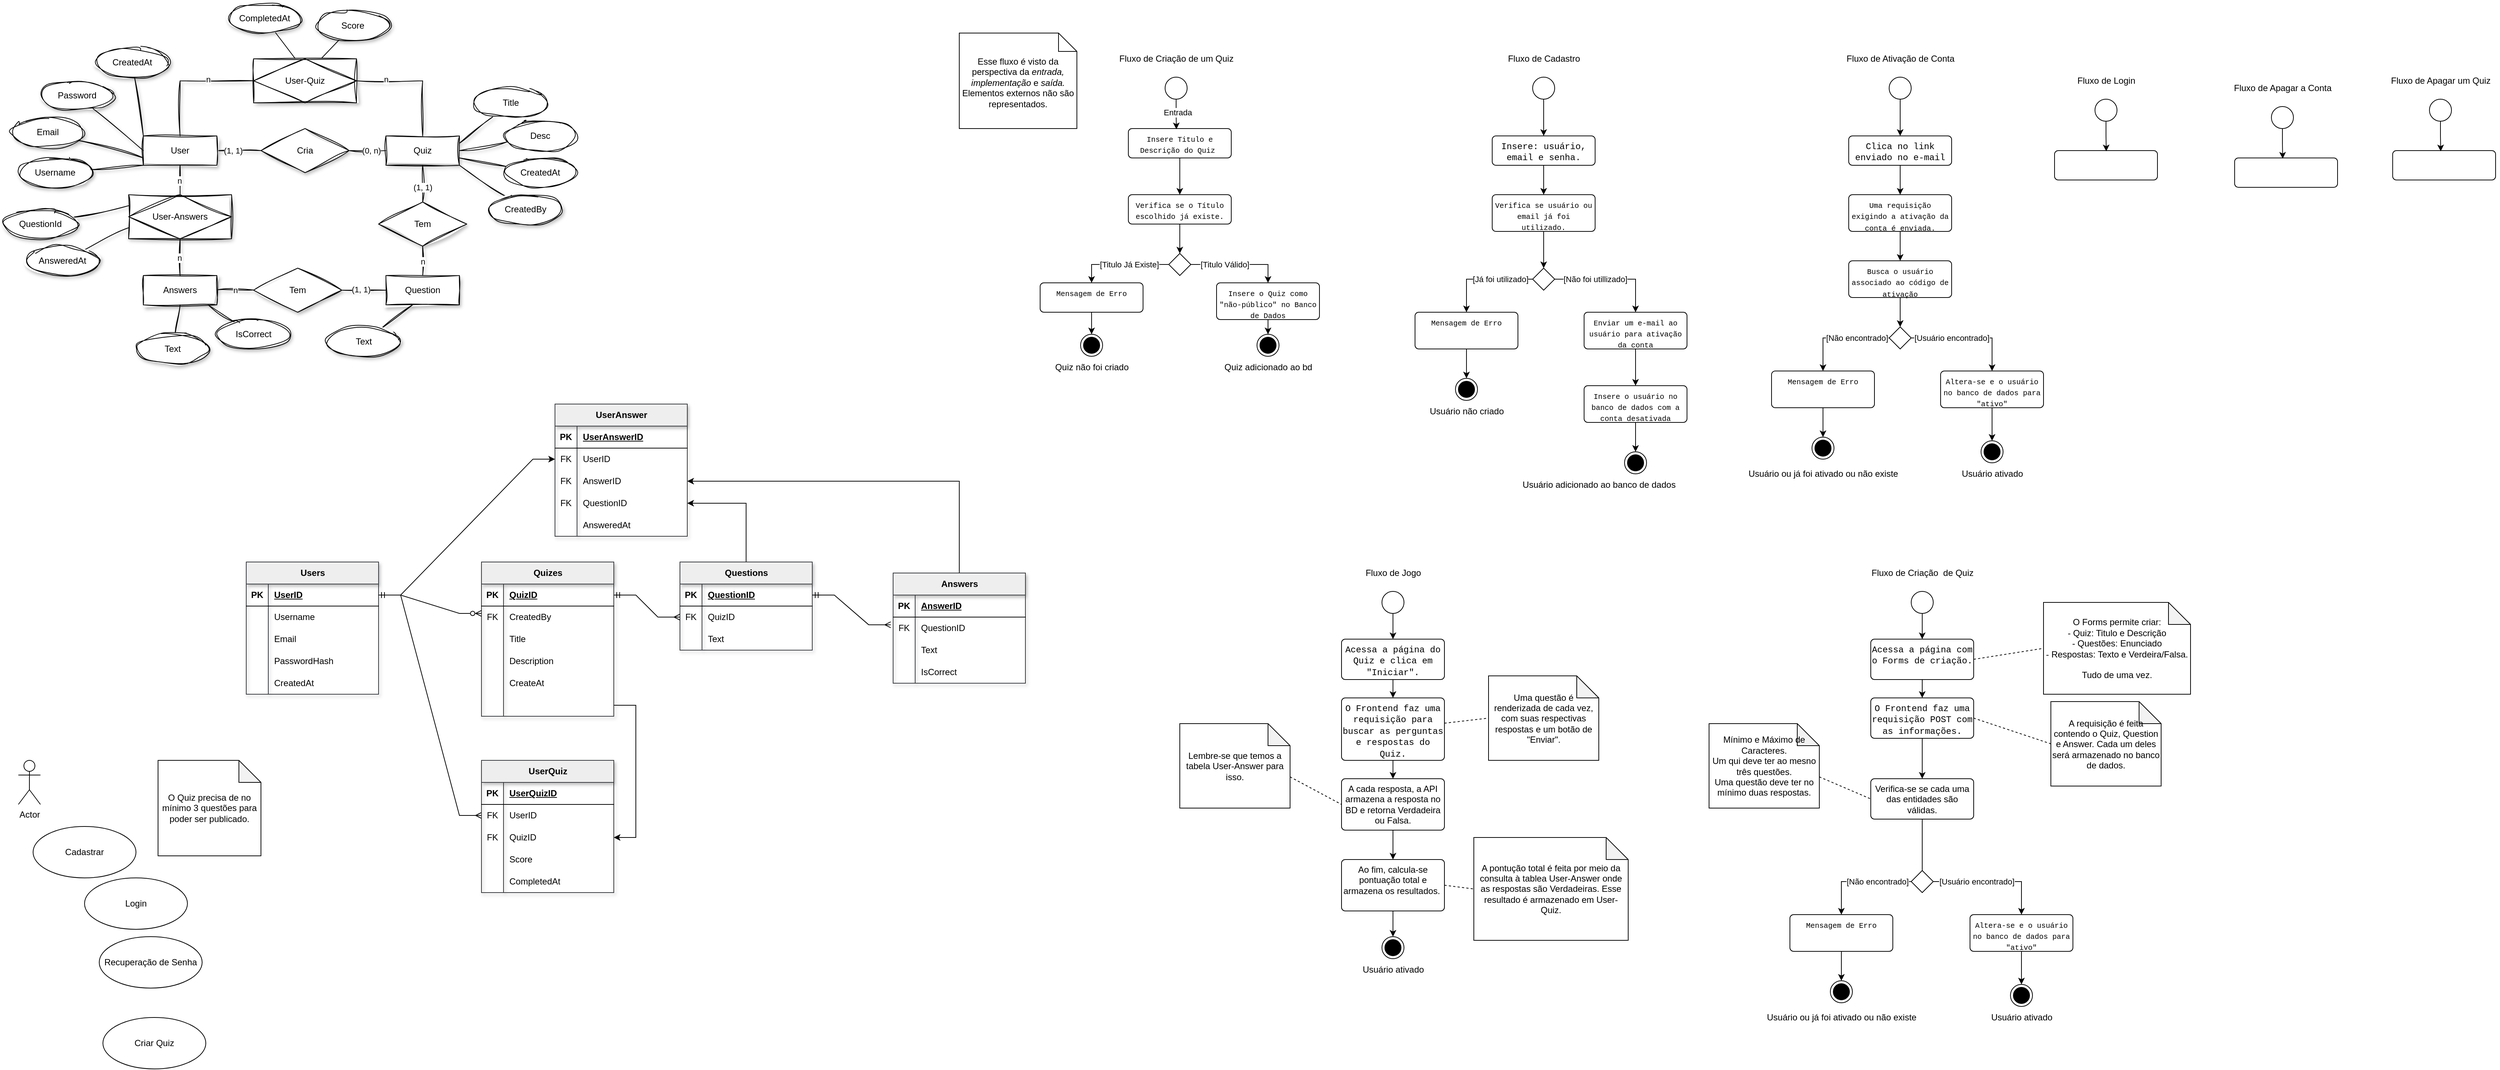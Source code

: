 <mxfile version="24.7.7">
  <diagram name="Page-1" id="03e7DpBUwBiB3A7aJ3mb">
    <mxGraphModel dx="1953" dy="-495" grid="1" gridSize="10" guides="1" tooltips="1" connect="1" arrows="1" fold="1" page="1" pageScale="1" pageWidth="850" pageHeight="1100" math="0" shadow="0">
      <root>
        <mxCell id="0" />
        <mxCell id="1" parent="0" />
        <mxCell id="7Tqa7m0d48nHHix31d5n-66" style="edgeStyle=entityRelationEdgeStyle;rounded=0;orthogonalLoop=1;jettySize=auto;html=1;entryX=0;entryY=0.5;entryDx=0;entryDy=0;endArrow=ERmany;endFill=0;startArrow=ERmandOne;startFill=0;exitX=1;exitY=0.5;exitDx=0;exitDy=0;" parent="1" source="fHeB45oO9JfYb6ZvGaSI-2" target="7Tqa7m0d48nHHix31d5n-63" edge="1">
          <mxGeometry relative="1" as="geometry">
            <mxPoint x="-300" y="1930" as="sourcePoint" />
            <Array as="points">
              <mxPoint x="-280" y="1920" />
              <mxPoint x="-280" y="1930" />
            </Array>
          </mxGeometry>
        </mxCell>
        <mxCell id="fHeB45oO9JfYb6ZvGaSI-1" value="Users" style="shape=table;startSize=30;container=1;collapsible=1;childLayout=tableLayout;fixedRows=1;rowLines=0;fontStyle=1;align=center;resizeLast=1;html=1;fillColor=#eeeeee;strokeColor=#36393d;shadow=1;" parent="1" vertex="1">
          <mxGeometry x="-480" y="1880" width="180" height="180" as="geometry" />
        </mxCell>
        <mxCell id="fHeB45oO9JfYb6ZvGaSI-2" value="" style="shape=tableRow;horizontal=0;startSize=0;swimlaneHead=0;swimlaneBody=0;fillColor=none;collapsible=0;dropTarget=0;points=[[0,0.5],[1,0.5]];portConstraint=eastwest;top=0;left=0;right=0;bottom=1;" parent="fHeB45oO9JfYb6ZvGaSI-1" vertex="1">
          <mxGeometry y="30" width="180" height="30" as="geometry" />
        </mxCell>
        <mxCell id="fHeB45oO9JfYb6ZvGaSI-3" value="PK" style="shape=partialRectangle;connectable=0;fillColor=none;top=0;left=0;bottom=0;right=0;fontStyle=1;overflow=hidden;whiteSpace=wrap;html=1;" parent="fHeB45oO9JfYb6ZvGaSI-2" vertex="1">
          <mxGeometry width="30" height="30" as="geometry">
            <mxRectangle width="30" height="30" as="alternateBounds" />
          </mxGeometry>
        </mxCell>
        <mxCell id="fHeB45oO9JfYb6ZvGaSI-4" value="UserID" style="shape=partialRectangle;connectable=0;fillColor=none;top=0;left=0;bottom=0;right=0;align=left;spacingLeft=6;fontStyle=5;overflow=hidden;whiteSpace=wrap;html=1;" parent="fHeB45oO9JfYb6ZvGaSI-2" vertex="1">
          <mxGeometry x="30" width="150" height="30" as="geometry">
            <mxRectangle width="150" height="30" as="alternateBounds" />
          </mxGeometry>
        </mxCell>
        <mxCell id="fHeB45oO9JfYb6ZvGaSI-5" value="" style="shape=tableRow;horizontal=0;startSize=0;swimlaneHead=0;swimlaneBody=0;fillColor=none;collapsible=0;dropTarget=0;points=[[0,0.5],[1,0.5]];portConstraint=eastwest;top=0;left=0;right=0;bottom=0;" parent="fHeB45oO9JfYb6ZvGaSI-1" vertex="1">
          <mxGeometry y="60" width="180" height="30" as="geometry" />
        </mxCell>
        <mxCell id="fHeB45oO9JfYb6ZvGaSI-6" value="" style="shape=partialRectangle;connectable=0;fillColor=none;top=0;left=0;bottom=0;right=0;editable=1;overflow=hidden;whiteSpace=wrap;html=1;" parent="fHeB45oO9JfYb6ZvGaSI-5" vertex="1">
          <mxGeometry width="30" height="30" as="geometry">
            <mxRectangle width="30" height="30" as="alternateBounds" />
          </mxGeometry>
        </mxCell>
        <mxCell id="fHeB45oO9JfYb6ZvGaSI-7" value="Username" style="shape=partialRectangle;connectable=0;fillColor=none;top=0;left=0;bottom=0;right=0;align=left;spacingLeft=6;overflow=hidden;whiteSpace=wrap;html=1;" parent="fHeB45oO9JfYb6ZvGaSI-5" vertex="1">
          <mxGeometry x="30" width="150" height="30" as="geometry">
            <mxRectangle width="150" height="30" as="alternateBounds" />
          </mxGeometry>
        </mxCell>
        <mxCell id="fHeB45oO9JfYb6ZvGaSI-8" value="" style="shape=tableRow;horizontal=0;startSize=0;swimlaneHead=0;swimlaneBody=0;fillColor=none;collapsible=0;dropTarget=0;points=[[0,0.5],[1,0.5]];portConstraint=eastwest;top=0;left=0;right=0;bottom=0;" parent="fHeB45oO9JfYb6ZvGaSI-1" vertex="1">
          <mxGeometry y="90" width="180" height="30" as="geometry" />
        </mxCell>
        <mxCell id="fHeB45oO9JfYb6ZvGaSI-9" value="" style="shape=partialRectangle;connectable=0;fillColor=none;top=0;left=0;bottom=0;right=0;editable=1;overflow=hidden;whiteSpace=wrap;html=1;" parent="fHeB45oO9JfYb6ZvGaSI-8" vertex="1">
          <mxGeometry width="30" height="30" as="geometry">
            <mxRectangle width="30" height="30" as="alternateBounds" />
          </mxGeometry>
        </mxCell>
        <mxCell id="fHeB45oO9JfYb6ZvGaSI-10" value="Email" style="shape=partialRectangle;connectable=0;fillColor=none;top=0;left=0;bottom=0;right=0;align=left;spacingLeft=6;overflow=hidden;whiteSpace=wrap;html=1;" parent="fHeB45oO9JfYb6ZvGaSI-8" vertex="1">
          <mxGeometry x="30" width="150" height="30" as="geometry">
            <mxRectangle width="150" height="30" as="alternateBounds" />
          </mxGeometry>
        </mxCell>
        <mxCell id="fHeB45oO9JfYb6ZvGaSI-11" value="" style="shape=tableRow;horizontal=0;startSize=0;swimlaneHead=0;swimlaneBody=0;fillColor=none;collapsible=0;dropTarget=0;points=[[0,0.5],[1,0.5]];portConstraint=eastwest;top=0;left=0;right=0;bottom=0;" parent="fHeB45oO9JfYb6ZvGaSI-1" vertex="1">
          <mxGeometry y="120" width="180" height="30" as="geometry" />
        </mxCell>
        <mxCell id="fHeB45oO9JfYb6ZvGaSI-12" value="" style="shape=partialRectangle;connectable=0;fillColor=none;top=0;left=0;bottom=0;right=0;editable=1;overflow=hidden;whiteSpace=wrap;html=1;" parent="fHeB45oO9JfYb6ZvGaSI-11" vertex="1">
          <mxGeometry width="30" height="30" as="geometry">
            <mxRectangle width="30" height="30" as="alternateBounds" />
          </mxGeometry>
        </mxCell>
        <mxCell id="fHeB45oO9JfYb6ZvGaSI-13" value="PasswordHash" style="shape=partialRectangle;connectable=0;fillColor=none;top=0;left=0;bottom=0;right=0;align=left;spacingLeft=6;overflow=hidden;whiteSpace=wrap;html=1;" parent="fHeB45oO9JfYb6ZvGaSI-11" vertex="1">
          <mxGeometry x="30" width="150" height="30" as="geometry">
            <mxRectangle width="150" height="30" as="alternateBounds" />
          </mxGeometry>
        </mxCell>
        <mxCell id="7Tqa7m0d48nHHix31d5n-31" style="shape=tableRow;horizontal=0;startSize=0;swimlaneHead=0;swimlaneBody=0;fillColor=none;collapsible=0;dropTarget=0;points=[[0,0.5],[1,0.5]];portConstraint=eastwest;top=0;left=0;right=0;bottom=0;" parent="fHeB45oO9JfYb6ZvGaSI-1" vertex="1">
          <mxGeometry y="150" width="180" height="30" as="geometry" />
        </mxCell>
        <mxCell id="7Tqa7m0d48nHHix31d5n-32" style="shape=partialRectangle;connectable=0;fillColor=none;top=0;left=0;bottom=0;right=0;editable=1;overflow=hidden;whiteSpace=wrap;html=1;" parent="7Tqa7m0d48nHHix31d5n-31" vertex="1">
          <mxGeometry width="30" height="30" as="geometry">
            <mxRectangle width="30" height="30" as="alternateBounds" />
          </mxGeometry>
        </mxCell>
        <mxCell id="7Tqa7m0d48nHHix31d5n-33" value="CreatedAt" style="shape=partialRectangle;connectable=0;fillColor=none;top=0;left=0;bottom=0;right=0;align=left;spacingLeft=6;overflow=hidden;whiteSpace=wrap;html=1;" parent="7Tqa7m0d48nHHix31d5n-31" vertex="1">
          <mxGeometry x="30" width="150" height="30" as="geometry">
            <mxRectangle width="150" height="30" as="alternateBounds" />
          </mxGeometry>
        </mxCell>
        <mxCell id="fHeB45oO9JfYb6ZvGaSI-14" value="Quizes" style="shape=table;startSize=30;container=1;collapsible=1;childLayout=tableLayout;fixedRows=1;rowLines=0;fontStyle=1;align=center;resizeLast=1;html=1;fillColor=#eeeeee;strokeColor=#36393d;shadow=1;" parent="1" vertex="1">
          <mxGeometry x="-160" y="1880" width="180" height="210" as="geometry" />
        </mxCell>
        <mxCell id="fHeB45oO9JfYb6ZvGaSI-15" value="" style="shape=tableRow;horizontal=0;startSize=0;swimlaneHead=0;swimlaneBody=0;fillColor=none;collapsible=0;dropTarget=0;points=[[0,0.5],[1,0.5]];portConstraint=eastwest;top=0;left=0;right=0;bottom=1;" parent="fHeB45oO9JfYb6ZvGaSI-14" vertex="1">
          <mxGeometry y="30" width="180" height="30" as="geometry" />
        </mxCell>
        <mxCell id="fHeB45oO9JfYb6ZvGaSI-16" value="PK" style="shape=partialRectangle;connectable=0;fillColor=none;top=0;left=0;bottom=0;right=0;fontStyle=1;overflow=hidden;whiteSpace=wrap;html=1;" parent="fHeB45oO9JfYb6ZvGaSI-15" vertex="1">
          <mxGeometry width="30" height="30" as="geometry">
            <mxRectangle width="30" height="30" as="alternateBounds" />
          </mxGeometry>
        </mxCell>
        <mxCell id="fHeB45oO9JfYb6ZvGaSI-17" value="QuizID" style="shape=partialRectangle;connectable=0;fillColor=none;top=0;left=0;bottom=0;right=0;align=left;spacingLeft=6;fontStyle=5;overflow=hidden;whiteSpace=wrap;html=1;" parent="fHeB45oO9JfYb6ZvGaSI-15" vertex="1">
          <mxGeometry x="30" width="150" height="30" as="geometry">
            <mxRectangle width="150" height="30" as="alternateBounds" />
          </mxGeometry>
        </mxCell>
        <mxCell id="fHeB45oO9JfYb6ZvGaSI-18" value="" style="shape=tableRow;horizontal=0;startSize=0;swimlaneHead=0;swimlaneBody=0;fillColor=none;collapsible=0;dropTarget=0;points=[[0,0.5],[1,0.5]];portConstraint=eastwest;top=0;left=0;right=0;bottom=0;" parent="fHeB45oO9JfYb6ZvGaSI-14" vertex="1">
          <mxGeometry y="60" width="180" height="30" as="geometry" />
        </mxCell>
        <mxCell id="fHeB45oO9JfYb6ZvGaSI-19" value="FK" style="shape=partialRectangle;connectable=0;fillColor=none;top=0;left=0;bottom=0;right=0;editable=1;overflow=hidden;whiteSpace=wrap;html=1;" parent="fHeB45oO9JfYb6ZvGaSI-18" vertex="1">
          <mxGeometry width="30" height="30" as="geometry">
            <mxRectangle width="30" height="30" as="alternateBounds" />
          </mxGeometry>
        </mxCell>
        <mxCell id="fHeB45oO9JfYb6ZvGaSI-20" value="CreatedBy" style="shape=partialRectangle;connectable=0;fillColor=none;top=0;left=0;bottom=0;right=0;align=left;spacingLeft=6;overflow=hidden;whiteSpace=wrap;html=1;" parent="fHeB45oO9JfYb6ZvGaSI-18" vertex="1">
          <mxGeometry x="30" width="150" height="30" as="geometry">
            <mxRectangle width="150" height="30" as="alternateBounds" />
          </mxGeometry>
        </mxCell>
        <mxCell id="fHeB45oO9JfYb6ZvGaSI-21" value="" style="shape=tableRow;horizontal=0;startSize=0;swimlaneHead=0;swimlaneBody=0;fillColor=none;collapsible=0;dropTarget=0;points=[[0,0.5],[1,0.5]];portConstraint=eastwest;top=0;left=0;right=0;bottom=0;" parent="fHeB45oO9JfYb6ZvGaSI-14" vertex="1">
          <mxGeometry y="90" width="180" height="30" as="geometry" />
        </mxCell>
        <mxCell id="fHeB45oO9JfYb6ZvGaSI-22" value="" style="shape=partialRectangle;connectable=0;fillColor=none;top=0;left=0;bottom=0;right=0;editable=1;overflow=hidden;whiteSpace=wrap;html=1;" parent="fHeB45oO9JfYb6ZvGaSI-21" vertex="1">
          <mxGeometry width="30" height="30" as="geometry">
            <mxRectangle width="30" height="30" as="alternateBounds" />
          </mxGeometry>
        </mxCell>
        <mxCell id="fHeB45oO9JfYb6ZvGaSI-23" value="Title" style="shape=partialRectangle;connectable=0;fillColor=none;top=0;left=0;bottom=0;right=0;align=left;spacingLeft=6;overflow=hidden;whiteSpace=wrap;html=1;" parent="fHeB45oO9JfYb6ZvGaSI-21" vertex="1">
          <mxGeometry x="30" width="150" height="30" as="geometry">
            <mxRectangle width="150" height="30" as="alternateBounds" />
          </mxGeometry>
        </mxCell>
        <mxCell id="fHeB45oO9JfYb6ZvGaSI-24" value="" style="shape=tableRow;horizontal=0;startSize=0;swimlaneHead=0;swimlaneBody=0;fillColor=none;collapsible=0;dropTarget=0;points=[[0,0.5],[1,0.5]];portConstraint=eastwest;top=0;left=0;right=0;bottom=0;" parent="fHeB45oO9JfYb6ZvGaSI-14" vertex="1">
          <mxGeometry y="120" width="180" height="30" as="geometry" />
        </mxCell>
        <mxCell id="fHeB45oO9JfYb6ZvGaSI-25" value="" style="shape=partialRectangle;connectable=0;fillColor=none;top=0;left=0;bottom=0;right=0;editable=1;overflow=hidden;whiteSpace=wrap;html=1;" parent="fHeB45oO9JfYb6ZvGaSI-24" vertex="1">
          <mxGeometry width="30" height="30" as="geometry">
            <mxRectangle width="30" height="30" as="alternateBounds" />
          </mxGeometry>
        </mxCell>
        <mxCell id="fHeB45oO9JfYb6ZvGaSI-26" value="Description" style="shape=partialRectangle;connectable=0;fillColor=none;top=0;left=0;bottom=0;right=0;align=left;spacingLeft=6;overflow=hidden;whiteSpace=wrap;html=1;" parent="fHeB45oO9JfYb6ZvGaSI-24" vertex="1">
          <mxGeometry x="30" width="150" height="30" as="geometry">
            <mxRectangle width="150" height="30" as="alternateBounds" />
          </mxGeometry>
        </mxCell>
        <mxCell id="q_f259JOPhSc_sD8DN5O-68" style="shape=tableRow;horizontal=0;startSize=0;swimlaneHead=0;swimlaneBody=0;fillColor=none;collapsible=0;dropTarget=0;points=[[0,0.5],[1,0.5]];portConstraint=eastwest;top=0;left=0;right=0;bottom=0;" parent="fHeB45oO9JfYb6ZvGaSI-14" vertex="1">
          <mxGeometry y="150" width="180" height="30" as="geometry" />
        </mxCell>
        <mxCell id="q_f259JOPhSc_sD8DN5O-69" style="shape=partialRectangle;connectable=0;fillColor=none;top=0;left=0;bottom=0;right=0;editable=1;overflow=hidden;whiteSpace=wrap;html=1;" parent="q_f259JOPhSc_sD8DN5O-68" vertex="1">
          <mxGeometry width="30" height="30" as="geometry">
            <mxRectangle width="30" height="30" as="alternateBounds" />
          </mxGeometry>
        </mxCell>
        <mxCell id="q_f259JOPhSc_sD8DN5O-70" value="CreateAt" style="shape=partialRectangle;connectable=0;fillColor=none;top=0;left=0;bottom=0;right=0;align=left;spacingLeft=6;overflow=hidden;whiteSpace=wrap;html=1;" parent="q_f259JOPhSc_sD8DN5O-68" vertex="1">
          <mxGeometry x="30" width="150" height="30" as="geometry">
            <mxRectangle width="150" height="30" as="alternateBounds" />
          </mxGeometry>
        </mxCell>
        <mxCell id="q_f259JOPhSc_sD8DN5O-71" style="shape=tableRow;horizontal=0;startSize=0;swimlaneHead=0;swimlaneBody=0;fillColor=none;collapsible=0;dropTarget=0;points=[[0,0.5],[1,0.5]];portConstraint=eastwest;top=0;left=0;right=0;bottom=0;" parent="fHeB45oO9JfYb6ZvGaSI-14" vertex="1">
          <mxGeometry y="180" width="180" height="30" as="geometry" />
        </mxCell>
        <mxCell id="q_f259JOPhSc_sD8DN5O-72" style="shape=partialRectangle;connectable=0;fillColor=none;top=0;left=0;bottom=0;right=0;editable=1;overflow=hidden;whiteSpace=wrap;html=1;" parent="q_f259JOPhSc_sD8DN5O-71" vertex="1">
          <mxGeometry width="30" height="30" as="geometry">
            <mxRectangle width="30" height="30" as="alternateBounds" />
          </mxGeometry>
        </mxCell>
        <mxCell id="q_f259JOPhSc_sD8DN5O-73" value="" style="shape=partialRectangle;connectable=0;fillColor=none;top=0;left=0;bottom=0;right=0;align=left;spacingLeft=6;overflow=hidden;whiteSpace=wrap;html=1;" parent="q_f259JOPhSc_sD8DN5O-71" vertex="1">
          <mxGeometry x="30" width="150" height="30" as="geometry">
            <mxRectangle width="150" height="30" as="alternateBounds" />
          </mxGeometry>
        </mxCell>
        <mxCell id="7Tqa7m0d48nHHix31d5n-72" style="edgeStyle=orthogonalEdgeStyle;rounded=0;orthogonalLoop=1;jettySize=auto;html=1;entryX=1;entryY=0.5;entryDx=0;entryDy=0;" parent="1" source="fHeB45oO9JfYb6ZvGaSI-27" target="7Tqa7m0d48nHHix31d5n-57" edge="1">
          <mxGeometry relative="1" as="geometry" />
        </mxCell>
        <mxCell id="fHeB45oO9JfYb6ZvGaSI-27" value="Questions" style="shape=table;startSize=30;container=1;collapsible=1;childLayout=tableLayout;fixedRows=1;rowLines=0;fontStyle=1;align=center;resizeLast=1;html=1;fillColor=#eeeeee;strokeColor=#36393d;shadow=1;" parent="1" vertex="1">
          <mxGeometry x="110" y="1880" width="180" height="120" as="geometry" />
        </mxCell>
        <mxCell id="fHeB45oO9JfYb6ZvGaSI-28" value="" style="shape=tableRow;horizontal=0;startSize=0;swimlaneHead=0;swimlaneBody=0;fillColor=none;collapsible=0;dropTarget=0;points=[[0,0.5],[1,0.5]];portConstraint=eastwest;top=0;left=0;right=0;bottom=1;" parent="fHeB45oO9JfYb6ZvGaSI-27" vertex="1">
          <mxGeometry y="30" width="180" height="30" as="geometry" />
        </mxCell>
        <mxCell id="fHeB45oO9JfYb6ZvGaSI-29" value="PK" style="shape=partialRectangle;connectable=0;fillColor=none;top=0;left=0;bottom=0;right=0;fontStyle=1;overflow=hidden;whiteSpace=wrap;html=1;" parent="fHeB45oO9JfYb6ZvGaSI-28" vertex="1">
          <mxGeometry width="30" height="30" as="geometry">
            <mxRectangle width="30" height="30" as="alternateBounds" />
          </mxGeometry>
        </mxCell>
        <mxCell id="fHeB45oO9JfYb6ZvGaSI-30" value="QuestionID" style="shape=partialRectangle;connectable=0;fillColor=none;top=0;left=0;bottom=0;right=0;align=left;spacingLeft=6;fontStyle=5;overflow=hidden;whiteSpace=wrap;html=1;" parent="fHeB45oO9JfYb6ZvGaSI-28" vertex="1">
          <mxGeometry x="30" width="150" height="30" as="geometry">
            <mxRectangle width="150" height="30" as="alternateBounds" />
          </mxGeometry>
        </mxCell>
        <mxCell id="fHeB45oO9JfYb6ZvGaSI-31" value="" style="shape=tableRow;horizontal=0;startSize=0;swimlaneHead=0;swimlaneBody=0;fillColor=none;collapsible=0;dropTarget=0;points=[[0,0.5],[1,0.5]];portConstraint=eastwest;top=0;left=0;right=0;bottom=0;" parent="fHeB45oO9JfYb6ZvGaSI-27" vertex="1">
          <mxGeometry y="60" width="180" height="30" as="geometry" />
        </mxCell>
        <mxCell id="fHeB45oO9JfYb6ZvGaSI-32" value="FK" style="shape=partialRectangle;connectable=0;fillColor=none;top=0;left=0;bottom=0;right=0;editable=1;overflow=hidden;whiteSpace=wrap;html=1;" parent="fHeB45oO9JfYb6ZvGaSI-31" vertex="1">
          <mxGeometry width="30" height="30" as="geometry">
            <mxRectangle width="30" height="30" as="alternateBounds" />
          </mxGeometry>
        </mxCell>
        <mxCell id="fHeB45oO9JfYb6ZvGaSI-33" value="QuizID" style="shape=partialRectangle;connectable=0;fillColor=none;top=0;left=0;bottom=0;right=0;align=left;spacingLeft=6;overflow=hidden;whiteSpace=wrap;html=1;" parent="fHeB45oO9JfYb6ZvGaSI-31" vertex="1">
          <mxGeometry x="30" width="150" height="30" as="geometry">
            <mxRectangle width="150" height="30" as="alternateBounds" />
          </mxGeometry>
        </mxCell>
        <mxCell id="fHeB45oO9JfYb6ZvGaSI-34" value="" style="shape=tableRow;horizontal=0;startSize=0;swimlaneHead=0;swimlaneBody=0;fillColor=none;collapsible=0;dropTarget=0;points=[[0,0.5],[1,0.5]];portConstraint=eastwest;top=0;left=0;right=0;bottom=0;" parent="fHeB45oO9JfYb6ZvGaSI-27" vertex="1">
          <mxGeometry y="90" width="180" height="30" as="geometry" />
        </mxCell>
        <mxCell id="fHeB45oO9JfYb6ZvGaSI-35" value="" style="shape=partialRectangle;connectable=0;fillColor=none;top=0;left=0;bottom=0;right=0;editable=1;overflow=hidden;whiteSpace=wrap;html=1;" parent="fHeB45oO9JfYb6ZvGaSI-34" vertex="1">
          <mxGeometry width="30" height="30" as="geometry">
            <mxRectangle width="30" height="30" as="alternateBounds" />
          </mxGeometry>
        </mxCell>
        <mxCell id="fHeB45oO9JfYb6ZvGaSI-36" value="Text" style="shape=partialRectangle;connectable=0;fillColor=none;top=0;left=0;bottom=0;right=0;align=left;spacingLeft=6;overflow=hidden;whiteSpace=wrap;html=1;" parent="fHeB45oO9JfYb6ZvGaSI-34" vertex="1">
          <mxGeometry x="30" width="150" height="30" as="geometry">
            <mxRectangle width="150" height="30" as="alternateBounds" />
          </mxGeometry>
        </mxCell>
        <mxCell id="7Tqa7m0d48nHHix31d5n-73" style="edgeStyle=orthogonalEdgeStyle;rounded=0;orthogonalLoop=1;jettySize=auto;html=1;entryX=1;entryY=0.5;entryDx=0;entryDy=0;" parent="1" source="fHeB45oO9JfYb6ZvGaSI-40" target="7Tqa7m0d48nHHix31d5n-54" edge="1">
          <mxGeometry relative="1" as="geometry" />
        </mxCell>
        <mxCell id="fHeB45oO9JfYb6ZvGaSI-40" value="Answers" style="shape=table;startSize=30;container=1;collapsible=1;childLayout=tableLayout;fixedRows=1;rowLines=0;fontStyle=1;align=center;resizeLast=1;html=1;fillColor=#eeeeee;strokeColor=#36393d;shadow=1;" parent="1" vertex="1">
          <mxGeometry x="400" y="1895" width="180" height="150" as="geometry" />
        </mxCell>
        <mxCell id="fHeB45oO9JfYb6ZvGaSI-41" value="" style="shape=tableRow;horizontal=0;startSize=0;swimlaneHead=0;swimlaneBody=0;fillColor=none;collapsible=0;dropTarget=0;points=[[0,0.5],[1,0.5]];portConstraint=eastwest;top=0;left=0;right=0;bottom=1;" parent="fHeB45oO9JfYb6ZvGaSI-40" vertex="1">
          <mxGeometry y="30" width="180" height="30" as="geometry" />
        </mxCell>
        <mxCell id="fHeB45oO9JfYb6ZvGaSI-42" value="PK" style="shape=partialRectangle;connectable=0;fillColor=none;top=0;left=0;bottom=0;right=0;fontStyle=1;overflow=hidden;whiteSpace=wrap;html=1;" parent="fHeB45oO9JfYb6ZvGaSI-41" vertex="1">
          <mxGeometry width="30" height="30" as="geometry">
            <mxRectangle width="30" height="30" as="alternateBounds" />
          </mxGeometry>
        </mxCell>
        <mxCell id="fHeB45oO9JfYb6ZvGaSI-43" value="AnswerID" style="shape=partialRectangle;connectable=0;fillColor=none;top=0;left=0;bottom=0;right=0;align=left;spacingLeft=6;fontStyle=5;overflow=hidden;whiteSpace=wrap;html=1;" parent="fHeB45oO9JfYb6ZvGaSI-41" vertex="1">
          <mxGeometry x="30" width="150" height="30" as="geometry">
            <mxRectangle width="150" height="30" as="alternateBounds" />
          </mxGeometry>
        </mxCell>
        <mxCell id="fHeB45oO9JfYb6ZvGaSI-44" value="" style="shape=tableRow;horizontal=0;startSize=0;swimlaneHead=0;swimlaneBody=0;fillColor=none;collapsible=0;dropTarget=0;points=[[0,0.5],[1,0.5]];portConstraint=eastwest;top=0;left=0;right=0;bottom=0;" parent="fHeB45oO9JfYb6ZvGaSI-40" vertex="1">
          <mxGeometry y="60" width="180" height="30" as="geometry" />
        </mxCell>
        <mxCell id="fHeB45oO9JfYb6ZvGaSI-45" value="FK" style="shape=partialRectangle;connectable=0;fillColor=none;top=0;left=0;bottom=0;right=0;editable=1;overflow=hidden;whiteSpace=wrap;html=1;" parent="fHeB45oO9JfYb6ZvGaSI-44" vertex="1">
          <mxGeometry width="30" height="30" as="geometry">
            <mxRectangle width="30" height="30" as="alternateBounds" />
          </mxGeometry>
        </mxCell>
        <mxCell id="fHeB45oO9JfYb6ZvGaSI-46" value="QuestionID" style="shape=partialRectangle;connectable=0;fillColor=none;top=0;left=0;bottom=0;right=0;align=left;spacingLeft=6;overflow=hidden;whiteSpace=wrap;html=1;" parent="fHeB45oO9JfYb6ZvGaSI-44" vertex="1">
          <mxGeometry x="30" width="150" height="30" as="geometry">
            <mxRectangle width="150" height="30" as="alternateBounds" />
          </mxGeometry>
        </mxCell>
        <mxCell id="fHeB45oO9JfYb6ZvGaSI-47" value="" style="shape=tableRow;horizontal=0;startSize=0;swimlaneHead=0;swimlaneBody=0;fillColor=none;collapsible=0;dropTarget=0;points=[[0,0.5],[1,0.5]];portConstraint=eastwest;top=0;left=0;right=0;bottom=0;" parent="fHeB45oO9JfYb6ZvGaSI-40" vertex="1">
          <mxGeometry y="90" width="180" height="30" as="geometry" />
        </mxCell>
        <mxCell id="fHeB45oO9JfYb6ZvGaSI-48" value="" style="shape=partialRectangle;connectable=0;fillColor=none;top=0;left=0;bottom=0;right=0;editable=1;overflow=hidden;whiteSpace=wrap;html=1;" parent="fHeB45oO9JfYb6ZvGaSI-47" vertex="1">
          <mxGeometry width="30" height="30" as="geometry">
            <mxRectangle width="30" height="30" as="alternateBounds" />
          </mxGeometry>
        </mxCell>
        <mxCell id="fHeB45oO9JfYb6ZvGaSI-49" value="Text" style="shape=partialRectangle;connectable=0;fillColor=none;top=0;left=0;bottom=0;right=0;align=left;spacingLeft=6;overflow=hidden;whiteSpace=wrap;html=1;" parent="fHeB45oO9JfYb6ZvGaSI-47" vertex="1">
          <mxGeometry x="30" width="150" height="30" as="geometry">
            <mxRectangle width="150" height="30" as="alternateBounds" />
          </mxGeometry>
        </mxCell>
        <mxCell id="7Tqa7m0d48nHHix31d5n-34" style="shape=tableRow;horizontal=0;startSize=0;swimlaneHead=0;swimlaneBody=0;fillColor=none;collapsible=0;dropTarget=0;points=[[0,0.5],[1,0.5]];portConstraint=eastwest;top=0;left=0;right=0;bottom=0;" parent="fHeB45oO9JfYb6ZvGaSI-40" vertex="1">
          <mxGeometry y="120" width="180" height="30" as="geometry" />
        </mxCell>
        <mxCell id="7Tqa7m0d48nHHix31d5n-35" style="shape=partialRectangle;connectable=0;fillColor=none;top=0;left=0;bottom=0;right=0;editable=1;overflow=hidden;whiteSpace=wrap;html=1;" parent="7Tqa7m0d48nHHix31d5n-34" vertex="1">
          <mxGeometry width="30" height="30" as="geometry">
            <mxRectangle width="30" height="30" as="alternateBounds" />
          </mxGeometry>
        </mxCell>
        <mxCell id="7Tqa7m0d48nHHix31d5n-36" value="IsCorrect" style="shape=partialRectangle;connectable=0;fillColor=none;top=0;left=0;bottom=0;right=0;align=left;spacingLeft=6;overflow=hidden;whiteSpace=wrap;html=1;" parent="7Tqa7m0d48nHHix31d5n-34" vertex="1">
          <mxGeometry x="30" width="150" height="30" as="geometry">
            <mxRectangle width="150" height="30" as="alternateBounds" />
          </mxGeometry>
        </mxCell>
        <mxCell id="fHeB45oO9JfYb6ZvGaSI-50" style="edgeStyle=entityRelationEdgeStyle;rounded=0;orthogonalLoop=1;jettySize=auto;html=1;exitX=1;exitY=0.5;exitDx=0;exitDy=0;entryX=0;entryY=0.333;entryDx=0;entryDy=0;endArrow=ERzeroToMany;endFill=0;startArrow=ERmandOne;startFill=0;entryPerimeter=0;" parent="1" source="fHeB45oO9JfYb6ZvGaSI-2" target="fHeB45oO9JfYb6ZvGaSI-18" edge="1">
          <mxGeometry relative="1" as="geometry" />
        </mxCell>
        <mxCell id="fHeB45oO9JfYb6ZvGaSI-51" style="edgeStyle=entityRelationEdgeStyle;rounded=0;orthogonalLoop=1;jettySize=auto;html=1;exitX=1;exitY=0.5;exitDx=0;exitDy=0;entryX=0;entryY=0.5;entryDx=0;entryDy=0;endArrow=ERmany;endFill=0;startArrow=ERmandOne;startFill=0;" parent="1" source="fHeB45oO9JfYb6ZvGaSI-15" target="fHeB45oO9JfYb6ZvGaSI-31" edge="1">
          <mxGeometry relative="1" as="geometry" />
        </mxCell>
        <mxCell id="fHeB45oO9JfYb6ZvGaSI-52" style="edgeStyle=orthogonalEdgeStyle;rounded=0;orthogonalLoop=1;jettySize=auto;html=1;entryX=0;entryY=0.5;entryDx=0;entryDy=0;endArrow=none;endFill=0;textShadow=0;labelBorderColor=none;sketch=1;curveFitting=1;jiggle=2;shadow=1;" parent="1" source="fHeB45oO9JfYb6ZvGaSI-54" target="fHeB45oO9JfYb6ZvGaSI-57" edge="1">
          <mxGeometry relative="1" as="geometry" />
        </mxCell>
        <mxCell id="fHeB45oO9JfYb6ZvGaSI-53" value="(1, 1)" style="edgeLabel;html=1;align=center;verticalAlign=middle;resizable=0;points=[];textShadow=0;labelBorderColor=none;" parent="fHeB45oO9JfYb6ZvGaSI-52" vertex="1" connectable="0">
          <mxGeometry x="-0.26" y="-1" relative="1" as="geometry">
            <mxPoint y="-1" as="offset" />
          </mxGeometry>
        </mxCell>
        <mxCell id="7Tqa7m0d48nHHix31d5n-9" style="edgeStyle=orthogonalEdgeStyle;rounded=0;orthogonalLoop=1;jettySize=auto;html=1;entryX=0.5;entryY=0;entryDx=0;entryDy=0;endArrow=none;endFill=0;textShadow=0;labelBorderColor=none;sketch=1;curveFitting=1;jiggle=2;shadow=1;" parent="1" source="fHeB45oO9JfYb6ZvGaSI-54" target="7Tqa7m0d48nHHix31d5n-8" edge="1">
          <mxGeometry relative="1" as="geometry" />
        </mxCell>
        <mxCell id="7Tqa7m0d48nHHix31d5n-12" value="n" style="edgeLabel;html=1;align=center;verticalAlign=middle;resizable=0;points=[];textShadow=0;labelBorderColor=none;" parent="7Tqa7m0d48nHHix31d5n-9" vertex="1" connectable="0">
          <mxGeometry x="0.044" y="-1" relative="1" as="geometry">
            <mxPoint as="offset" />
          </mxGeometry>
        </mxCell>
        <mxCell id="fHeB45oO9JfYb6ZvGaSI-54" value="User" style="whiteSpace=wrap;html=1;align=center;textShadow=0;labelBorderColor=none;shadow=1;sketch=1;curveFitting=1;jiggle=2;" parent="1" vertex="1">
          <mxGeometry x="-620" y="1300" width="100" height="40" as="geometry" />
        </mxCell>
        <mxCell id="fHeB45oO9JfYb6ZvGaSI-55" style="edgeStyle=orthogonalEdgeStyle;rounded=0;orthogonalLoop=1;jettySize=auto;html=1;entryX=0;entryY=0.5;entryDx=0;entryDy=0;endArrow=none;endFill=0;textShadow=0;labelBorderColor=none;sketch=1;curveFitting=1;jiggle=2;shadow=1;" parent="1" source="fHeB45oO9JfYb6ZvGaSI-57" target="fHeB45oO9JfYb6ZvGaSI-58" edge="1">
          <mxGeometry relative="1" as="geometry" />
        </mxCell>
        <mxCell id="fHeB45oO9JfYb6ZvGaSI-56" value="(0, n)" style="edgeLabel;html=1;align=center;verticalAlign=middle;resizable=0;points=[];textShadow=0;labelBorderColor=none;" parent="fHeB45oO9JfYb6ZvGaSI-55" vertex="1" connectable="0">
          <mxGeometry x="-0.248" y="-1" relative="1" as="geometry">
            <mxPoint x="11" y="-1" as="offset" />
          </mxGeometry>
        </mxCell>
        <mxCell id="fHeB45oO9JfYb6ZvGaSI-57" value="Cria" style="shape=rhombus;perimeter=rhombusPerimeter;whiteSpace=wrap;html=1;align=center;textShadow=0;labelBorderColor=none;shadow=1;sketch=1;curveFitting=1;jiggle=2;" parent="1" vertex="1">
          <mxGeometry x="-460" y="1290" width="120" height="60" as="geometry" />
        </mxCell>
        <mxCell id="fHeB45oO9JfYb6ZvGaSI-58" value="Quiz" style="whiteSpace=wrap;html=1;align=center;textShadow=0;labelBorderColor=none;shadow=1;sketch=1;curveFitting=1;jiggle=2;" parent="1" vertex="1">
          <mxGeometry x="-290" y="1300" width="100" height="40" as="geometry" />
        </mxCell>
        <mxCell id="fHeB45oO9JfYb6ZvGaSI-61" value="Question" style="whiteSpace=wrap;html=1;align=center;textShadow=0;labelBorderColor=none;shadow=1;sketch=1;curveFitting=1;jiggle=2;" parent="1" vertex="1">
          <mxGeometry x="-290" y="1490" width="100" height="40" as="geometry" />
        </mxCell>
        <mxCell id="fHeB45oO9JfYb6ZvGaSI-62" style="edgeStyle=orthogonalEdgeStyle;rounded=0;orthogonalLoop=1;jettySize=auto;html=1;entryX=0.5;entryY=1;entryDx=0;entryDy=0;endArrow=none;endFill=0;textShadow=0;labelBorderColor=none;sketch=1;curveFitting=1;jiggle=2;shadow=1;" parent="1" source="fHeB45oO9JfYb6ZvGaSI-66" target="fHeB45oO9JfYb6ZvGaSI-58" edge="1">
          <mxGeometry relative="1" as="geometry">
            <mxPoint x="-160" y="1300.0" as="targetPoint" />
          </mxGeometry>
        </mxCell>
        <mxCell id="fHeB45oO9JfYb6ZvGaSI-63" value="(1, 1)" style="edgeLabel;html=1;align=center;verticalAlign=middle;resizable=0;points=[];textShadow=0;labelBorderColor=none;" parent="fHeB45oO9JfYb6ZvGaSI-62" vertex="1" connectable="0">
          <mxGeometry x="-0.248" y="-1" relative="1" as="geometry">
            <mxPoint x="-1" y="-1" as="offset" />
          </mxGeometry>
        </mxCell>
        <mxCell id="fHeB45oO9JfYb6ZvGaSI-64" style="edgeStyle=orthogonalEdgeStyle;rounded=0;orthogonalLoop=1;jettySize=auto;html=1;entryX=0.5;entryY=0;entryDx=0;entryDy=0;endArrow=none;endFill=0;textShadow=0;labelBorderColor=none;sketch=1;curveFitting=1;jiggle=2;shadow=1;" parent="1" source="fHeB45oO9JfYb6ZvGaSI-66" target="fHeB45oO9JfYb6ZvGaSI-61" edge="1">
          <mxGeometry relative="1" as="geometry" />
        </mxCell>
        <mxCell id="fHeB45oO9JfYb6ZvGaSI-65" value="n" style="edgeLabel;html=1;align=center;verticalAlign=middle;resizable=0;points=[];textShadow=0;labelBorderColor=none;" parent="fHeB45oO9JfYb6ZvGaSI-64" vertex="1" connectable="0">
          <mxGeometry x="0.042" y="1" relative="1" as="geometry">
            <mxPoint x="-1" as="offset" />
          </mxGeometry>
        </mxCell>
        <mxCell id="fHeB45oO9JfYb6ZvGaSI-66" value="Tem" style="shape=rhombus;perimeter=rhombusPerimeter;whiteSpace=wrap;html=1;align=center;textShadow=0;labelBorderColor=none;shadow=1;sketch=1;curveFitting=1;jiggle=2;" parent="1" vertex="1">
          <mxGeometry x="-300" y="1390" width="120" height="60" as="geometry" />
        </mxCell>
        <mxCell id="fHeB45oO9JfYb6ZvGaSI-67" value="Answers" style="whiteSpace=wrap;html=1;align=center;textShadow=0;labelBorderColor=none;shadow=1;sketch=1;curveFitting=1;jiggle=2;" parent="1" vertex="1">
          <mxGeometry x="-620" y="1490" width="100" height="40" as="geometry" />
        </mxCell>
        <mxCell id="fHeB45oO9JfYb6ZvGaSI-68" style="edgeStyle=orthogonalEdgeStyle;rounded=0;orthogonalLoop=1;jettySize=auto;html=1;entryX=0;entryY=0.5;entryDx=0;entryDy=0;endArrow=none;endFill=0;textShadow=0;labelBorderColor=none;sketch=1;curveFitting=1;jiggle=2;shadow=1;" parent="1" edge="1">
          <mxGeometry relative="1" as="geometry">
            <mxPoint x="-520" y="1509.69" as="sourcePoint" />
            <mxPoint x="-470" y="1509.69" as="targetPoint" />
          </mxGeometry>
        </mxCell>
        <mxCell id="fHeB45oO9JfYb6ZvGaSI-69" value="n" style="edgeLabel;html=1;align=center;verticalAlign=middle;resizable=0;points=[];textShadow=0;labelBorderColor=none;" parent="fHeB45oO9JfYb6ZvGaSI-68" vertex="1" connectable="0">
          <mxGeometry x="-0.013" y="2" relative="1" as="geometry">
            <mxPoint y="2" as="offset" />
          </mxGeometry>
        </mxCell>
        <mxCell id="fHeB45oO9JfYb6ZvGaSI-71" style="edgeStyle=entityRelationEdgeStyle;rounded=0;orthogonalLoop=1;jettySize=auto;html=1;entryX=-0.018;entryY=0.348;entryDx=0;entryDy=0;endArrow=ERmany;endFill=0;startArrow=ERmandOne;startFill=0;entryPerimeter=0;" parent="1" source="fHeB45oO9JfYb6ZvGaSI-28" target="fHeB45oO9JfYb6ZvGaSI-44" edge="1">
          <mxGeometry relative="1" as="geometry" />
        </mxCell>
        <mxCell id="fHeB45oO9JfYb6ZvGaSI-72" style="rounded=0;orthogonalLoop=1;jettySize=auto;html=1;entryX=0;entryY=1;entryDx=0;entryDy=0;endArrow=none;endFill=0;textShadow=0;labelBorderColor=none;sketch=1;curveFitting=1;jiggle=2;shadow=1;" parent="1" source="fHeB45oO9JfYb6ZvGaSI-73" target="fHeB45oO9JfYb6ZvGaSI-54" edge="1">
          <mxGeometry relative="1" as="geometry" />
        </mxCell>
        <mxCell id="fHeB45oO9JfYb6ZvGaSI-73" value="Username" style="ellipse;whiteSpace=wrap;html=1;align=center;textShadow=0;labelBorderColor=none;shadow=1;sketch=1;curveFitting=1;jiggle=2;" parent="1" vertex="1">
          <mxGeometry x="-790" y="1330" width="100" height="40" as="geometry" />
        </mxCell>
        <mxCell id="fHeB45oO9JfYb6ZvGaSI-74" value="Email" style="ellipse;whiteSpace=wrap;html=1;align=center;textShadow=0;labelBorderColor=none;shadow=1;sketch=1;curveFitting=1;jiggle=2;" parent="1" vertex="1">
          <mxGeometry x="-800" y="1275" width="100" height="40" as="geometry" />
        </mxCell>
        <mxCell id="fHeB45oO9JfYb6ZvGaSI-75" value="Password" style="ellipse;whiteSpace=wrap;html=1;align=center;textShadow=0;labelBorderColor=none;shadow=1;sketch=1;curveFitting=1;jiggle=2;" parent="1" vertex="1">
          <mxGeometry x="-760" y="1225" width="100" height="40" as="geometry" />
        </mxCell>
        <mxCell id="fHeB45oO9JfYb6ZvGaSI-76" style="rounded=0;orthogonalLoop=1;jettySize=auto;html=1;entryX=0;entryY=0.5;entryDx=0;entryDy=0;endArrow=none;endFill=0;textShadow=0;labelBorderColor=none;sketch=1;curveFitting=1;jiggle=2;shadow=1;" parent="1" source="fHeB45oO9JfYb6ZvGaSI-75" target="fHeB45oO9JfYb6ZvGaSI-54" edge="1">
          <mxGeometry relative="1" as="geometry" />
        </mxCell>
        <mxCell id="fHeB45oO9JfYb6ZvGaSI-77" style="rounded=0;orthogonalLoop=1;jettySize=auto;html=1;entryX=0;entryY=0.75;entryDx=0;entryDy=0;endArrow=none;endFill=0;textShadow=0;labelBorderColor=none;sketch=1;curveFitting=1;jiggle=2;shadow=1;" parent="1" source="fHeB45oO9JfYb6ZvGaSI-74" target="fHeB45oO9JfYb6ZvGaSI-54" edge="1">
          <mxGeometry relative="1" as="geometry" />
        </mxCell>
        <mxCell id="fHeB45oO9JfYb6ZvGaSI-78" style="rounded=0;orthogonalLoop=1;jettySize=auto;html=1;entryX=1;entryY=0.25;entryDx=0;entryDy=0;endArrow=none;endFill=0;textShadow=0;labelBorderColor=none;sketch=1;curveFitting=1;jiggle=2;shadow=1;" parent="1" source="fHeB45oO9JfYb6ZvGaSI-79" target="fHeB45oO9JfYb6ZvGaSI-58" edge="1">
          <mxGeometry relative="1" as="geometry">
            <mxPoint x="-268" y="1280" as="targetPoint" />
          </mxGeometry>
        </mxCell>
        <mxCell id="fHeB45oO9JfYb6ZvGaSI-79" value="Title" style="ellipse;whiteSpace=wrap;html=1;align=center;textShadow=0;labelBorderColor=none;sketch=1;curveFitting=1;jiggle=2;" parent="1" vertex="1">
          <mxGeometry x="-170" y="1235" width="100" height="40" as="geometry" />
        </mxCell>
        <mxCell id="fHeB45oO9JfYb6ZvGaSI-80" value="Desc" style="ellipse;whiteSpace=wrap;html=1;align=center;textShadow=0;labelBorderColor=none;sketch=1;curveFitting=1;jiggle=2;" parent="1" vertex="1">
          <mxGeometry x="-130" y="1280" width="100" height="40" as="geometry" />
        </mxCell>
        <mxCell id="fHeB45oO9JfYb6ZvGaSI-81" style="rounded=0;orthogonalLoop=1;jettySize=auto;html=1;entryX=1;entryY=0.5;entryDx=0;entryDy=0;endArrow=none;endFill=0;textShadow=0;labelBorderColor=none;sketch=1;curveFitting=1;jiggle=2;shadow=1;" parent="1" source="fHeB45oO9JfYb6ZvGaSI-80" target="fHeB45oO9JfYb6ZvGaSI-58" edge="1">
          <mxGeometry relative="1" as="geometry">
            <mxPoint x="-249" y="1280" as="targetPoint" />
          </mxGeometry>
        </mxCell>
        <mxCell id="fHeB45oO9JfYb6ZvGaSI-82" style="rounded=0;orthogonalLoop=1;jettySize=auto;html=1;entryX=1;entryY=0.75;entryDx=0;entryDy=0;endArrow=none;endFill=0;textShadow=0;labelBorderColor=none;sketch=1;curveFitting=1;jiggle=2;shadow=1;" parent="1" source="fHeB45oO9JfYb6ZvGaSI-83" target="fHeB45oO9JfYb6ZvGaSI-58" edge="1">
          <mxGeometry relative="1" as="geometry" />
        </mxCell>
        <mxCell id="fHeB45oO9JfYb6ZvGaSI-83" value="CreatedAt" style="ellipse;whiteSpace=wrap;html=1;align=center;textShadow=0;labelBorderColor=none;sketch=1;curveFitting=1;jiggle=2;" parent="1" vertex="1">
          <mxGeometry x="-130" y="1330" width="100" height="40" as="geometry" />
        </mxCell>
        <mxCell id="fHeB45oO9JfYb6ZvGaSI-84" style="rounded=0;orthogonalLoop=1;jettySize=auto;html=1;entryX=0.373;entryY=0.98;entryDx=0;entryDy=0;endArrow=none;endFill=0;entryPerimeter=0;textShadow=0;labelBorderColor=none;sketch=1;curveFitting=1;jiggle=2;shadow=1;" parent="1" source="fHeB45oO9JfYb6ZvGaSI-85" target="fHeB45oO9JfYb6ZvGaSI-61" edge="1">
          <mxGeometry relative="1" as="geometry" />
        </mxCell>
        <mxCell id="fHeB45oO9JfYb6ZvGaSI-85" value="Text" style="ellipse;whiteSpace=wrap;html=1;align=center;textShadow=0;labelBorderColor=none;shadow=1;sketch=1;curveFitting=1;jiggle=2;" parent="1" vertex="1">
          <mxGeometry x="-370" y="1560" width="100" height="40" as="geometry" />
        </mxCell>
        <mxCell id="fHeB45oO9JfYb6ZvGaSI-86" style="rounded=0;orthogonalLoop=1;jettySize=auto;html=1;entryX=0.5;entryY=1;entryDx=0;entryDy=0;endArrow=none;endFill=0;textShadow=0;labelBorderColor=none;sketch=1;curveFitting=1;jiggle=2;shadow=1;" parent="1" source="fHeB45oO9JfYb6ZvGaSI-87" target="fHeB45oO9JfYb6ZvGaSI-67" edge="1">
          <mxGeometry relative="1" as="geometry" />
        </mxCell>
        <mxCell id="fHeB45oO9JfYb6ZvGaSI-87" value="Text" style="ellipse;whiteSpace=wrap;html=1;align=center;textShadow=0;labelBorderColor=none;shadow=1;sketch=1;curveFitting=1;jiggle=2;" parent="1" vertex="1">
          <mxGeometry x="-630" y="1570" width="100" height="40" as="geometry" />
        </mxCell>
        <mxCell id="fHeB45oO9JfYb6ZvGaSI-90" value="Actor" style="shape=umlActor;verticalLabelPosition=bottom;verticalAlign=top;html=1;" parent="1" vertex="1">
          <mxGeometry x="-790" y="2150" width="30" height="60" as="geometry" />
        </mxCell>
        <mxCell id="fHeB45oO9JfYb6ZvGaSI-91" value="Cadastrar" style="ellipse;whiteSpace=wrap;html=1;" parent="1" vertex="1">
          <mxGeometry x="-770" y="2240" width="140" height="70" as="geometry" />
        </mxCell>
        <mxCell id="fHeB45oO9JfYb6ZvGaSI-92" value="Login" style="ellipse;whiteSpace=wrap;html=1;" parent="1" vertex="1">
          <mxGeometry x="-700" y="2310" width="140" height="70" as="geometry" />
        </mxCell>
        <mxCell id="fHeB45oO9JfYb6ZvGaSI-93" value="Recuperação de Senha" style="ellipse;whiteSpace=wrap;html=1;" parent="1" vertex="1">
          <mxGeometry x="-680" y="2390" width="140" height="70" as="geometry" />
        </mxCell>
        <mxCell id="fHeB45oO9JfYb6ZvGaSI-94" value="Criar Quiz" style="ellipse;whiteSpace=wrap;html=1;" parent="1" vertex="1">
          <mxGeometry x="-675" y="2500" width="140" height="70" as="geometry" />
        </mxCell>
        <mxCell id="fHeB45oO9JfYb6ZvGaSI-95" value="" style="ellipse;" parent="1" vertex="1">
          <mxGeometry x="770" y="1220" width="30" height="30" as="geometry" />
        </mxCell>
        <mxCell id="fHeB45oO9JfYb6ZvGaSI-96" value="Fluxo de Criação de um Quiz" style="text;html=1;align=center;verticalAlign=middle;resizable=0;points=[];autosize=1;strokeColor=none;fillColor=none;" parent="1" vertex="1">
          <mxGeometry x="695" y="1180" width="180" height="30" as="geometry" />
        </mxCell>
        <mxCell id="q_f259JOPhSc_sD8DN5O-3" style="edgeStyle=orthogonalEdgeStyle;rounded=0;orthogonalLoop=1;jettySize=auto;html=1;entryX=0.5;entryY=0;entryDx=0;entryDy=0;" parent="1" source="fHeB45oO9JfYb6ZvGaSI-97" target="q_f259JOPhSc_sD8DN5O-2" edge="1">
          <mxGeometry relative="1" as="geometry" />
        </mxCell>
        <mxCell id="fHeB45oO9JfYb6ZvGaSI-97" value="&lt;font style=&quot;font-size: 10px;&quot; face=&quot;Courier New&quot;&gt;Insere Titulo e Descrição do Quiz&amp;nbsp;&lt;/font&gt;" style="html=1;align=center;verticalAlign=top;rounded=1;absoluteArcSize=1;arcSize=10;dashed=0;whiteSpace=wrap;" parent="1" vertex="1">
          <mxGeometry x="720" y="1290" width="140" height="40" as="geometry" />
        </mxCell>
        <mxCell id="fHeB45oO9JfYb6ZvGaSI-99" style="edgeStyle=orthogonalEdgeStyle;rounded=0;orthogonalLoop=1;jettySize=auto;html=1;entryX=0.467;entryY=0.024;entryDx=0;entryDy=0;entryPerimeter=0;" parent="1" source="fHeB45oO9JfYb6ZvGaSI-95" target="fHeB45oO9JfYb6ZvGaSI-97" edge="1">
          <mxGeometry relative="1" as="geometry" />
        </mxCell>
        <mxCell id="q_f259JOPhSc_sD8DN5O-1" value="Entrada" style="edgeLabel;html=1;align=center;verticalAlign=middle;resizable=0;points=[];" parent="fHeB45oO9JfYb6ZvGaSI-99" vertex="1" connectable="0">
          <mxGeometry x="-0.13" y="2" relative="1" as="geometry">
            <mxPoint as="offset" />
          </mxGeometry>
        </mxCell>
        <mxCell id="fHeB45oO9JfYb6ZvGaSI-100" value="" style="ellipse;" parent="1" vertex="1">
          <mxGeometry x="1270" y="1220" width="30" height="30" as="geometry" />
        </mxCell>
        <mxCell id="fHeB45oO9JfYb6ZvGaSI-101" value="Fluxo de Cadastro" style="text;html=1;align=center;verticalAlign=middle;resizable=0;points=[];autosize=1;strokeColor=none;fillColor=none;" parent="1" vertex="1">
          <mxGeometry x="1225" y="1180" width="120" height="30" as="geometry" />
        </mxCell>
        <mxCell id="q_f259JOPhSc_sD8DN5O-23" style="edgeStyle=orthogonalEdgeStyle;rounded=0;orthogonalLoop=1;jettySize=auto;html=1;entryX=0.5;entryY=0;entryDx=0;entryDy=0;" parent="1" source="fHeB45oO9JfYb6ZvGaSI-102" target="q_f259JOPhSc_sD8DN5O-21" edge="1">
          <mxGeometry relative="1" as="geometry" />
        </mxCell>
        <mxCell id="fHeB45oO9JfYb6ZvGaSI-102" value="&lt;font face=&quot;Courier New&quot;&gt;Insere: usuário, email e senha.&lt;/font&gt;" style="html=1;align=center;verticalAlign=top;rounded=1;absoluteArcSize=1;arcSize=10;dashed=0;whiteSpace=wrap;" parent="1" vertex="1">
          <mxGeometry x="1215" y="1300" width="140" height="40" as="geometry" />
        </mxCell>
        <mxCell id="fHeB45oO9JfYb6ZvGaSI-103" style="edgeStyle=orthogonalEdgeStyle;rounded=0;orthogonalLoop=1;jettySize=auto;html=1;entryX=0.5;entryY=0;entryDx=0;entryDy=0;" parent="1" source="fHeB45oO9JfYb6ZvGaSI-100" target="fHeB45oO9JfYb6ZvGaSI-102" edge="1">
          <mxGeometry relative="1" as="geometry" />
        </mxCell>
        <mxCell id="fHeB45oO9JfYb6ZvGaSI-104" value="" style="ellipse;" parent="1" vertex="1">
          <mxGeometry x="2035" y="1250" width="30" height="30" as="geometry" />
        </mxCell>
        <mxCell id="fHeB45oO9JfYb6ZvGaSI-105" value="Fluxo de Login" style="text;html=1;align=center;verticalAlign=middle;resizable=0;points=[];autosize=1;strokeColor=none;fillColor=none;" parent="1" vertex="1">
          <mxGeometry x="2000" y="1210" width="100" height="30" as="geometry" />
        </mxCell>
        <mxCell id="fHeB45oO9JfYb6ZvGaSI-106" value="" style="html=1;align=center;verticalAlign=top;rounded=1;absoluteArcSize=1;arcSize=10;dashed=0;whiteSpace=wrap;" parent="1" vertex="1">
          <mxGeometry x="1980" y="1320" width="140" height="40" as="geometry" />
        </mxCell>
        <mxCell id="fHeB45oO9JfYb6ZvGaSI-107" style="edgeStyle=orthogonalEdgeStyle;rounded=0;orthogonalLoop=1;jettySize=auto;html=1;entryX=0.467;entryY=0.024;entryDx=0;entryDy=0;entryPerimeter=0;" parent="1" source="fHeB45oO9JfYb6ZvGaSI-104" edge="1">
          <mxGeometry relative="1" as="geometry">
            <mxPoint x="2050.38" y="1320.96" as="targetPoint" />
          </mxGeometry>
        </mxCell>
        <mxCell id="fHeB45oO9JfYb6ZvGaSI-108" value="" style="ellipse;" parent="1" vertex="1">
          <mxGeometry x="2275" y="1260" width="30" height="30" as="geometry" />
        </mxCell>
        <mxCell id="fHeB45oO9JfYb6ZvGaSI-109" value="Fluxo de Apagar a Conta" style="text;html=1;align=center;verticalAlign=middle;resizable=0;points=[];autosize=1;strokeColor=none;fillColor=none;" parent="1" vertex="1">
          <mxGeometry x="2210" y="1220" width="160" height="30" as="geometry" />
        </mxCell>
        <mxCell id="fHeB45oO9JfYb6ZvGaSI-110" value="" style="html=1;align=center;verticalAlign=top;rounded=1;absoluteArcSize=1;arcSize=10;dashed=0;whiteSpace=wrap;" parent="1" vertex="1">
          <mxGeometry x="2225" y="1330" width="140" height="40" as="geometry" />
        </mxCell>
        <mxCell id="fHeB45oO9JfYb6ZvGaSI-111" style="edgeStyle=orthogonalEdgeStyle;rounded=0;orthogonalLoop=1;jettySize=auto;html=1;entryX=0.467;entryY=0.024;entryDx=0;entryDy=0;entryPerimeter=0;" parent="1" source="fHeB45oO9JfYb6ZvGaSI-108" target="fHeB45oO9JfYb6ZvGaSI-110" edge="1">
          <mxGeometry relative="1" as="geometry" />
        </mxCell>
        <mxCell id="fHeB45oO9JfYb6ZvGaSI-112" value="" style="ellipse;" parent="1" vertex="1">
          <mxGeometry x="2490" y="1250" width="30" height="30" as="geometry" />
        </mxCell>
        <mxCell id="fHeB45oO9JfYb6ZvGaSI-113" value="Fluxo de Apagar um Quiz" style="text;html=1;align=center;verticalAlign=middle;resizable=0;points=[];autosize=1;strokeColor=none;fillColor=none;" parent="1" vertex="1">
          <mxGeometry x="2425" y="1210" width="160" height="30" as="geometry" />
        </mxCell>
        <mxCell id="fHeB45oO9JfYb6ZvGaSI-114" value="" style="html=1;align=center;verticalAlign=top;rounded=1;absoluteArcSize=1;arcSize=10;dashed=0;whiteSpace=wrap;" parent="1" vertex="1">
          <mxGeometry x="2440" y="1320" width="140" height="40" as="geometry" />
        </mxCell>
        <mxCell id="fHeB45oO9JfYb6ZvGaSI-115" style="edgeStyle=orthogonalEdgeStyle;rounded=0;orthogonalLoop=1;jettySize=auto;html=1;entryX=0.467;entryY=0.024;entryDx=0;entryDy=0;entryPerimeter=0;" parent="1" source="fHeB45oO9JfYb6ZvGaSI-112" target="fHeB45oO9JfYb6ZvGaSI-114" edge="1">
          <mxGeometry relative="1" as="geometry" />
        </mxCell>
        <mxCell id="q_f259JOPhSc_sD8DN5O-5" style="edgeStyle=orthogonalEdgeStyle;rounded=0;orthogonalLoop=1;jettySize=auto;html=1;entryX=0.5;entryY=0;entryDx=0;entryDy=0;" parent="1" source="q_f259JOPhSc_sD8DN5O-2" target="q_f259JOPhSc_sD8DN5O-4" edge="1">
          <mxGeometry relative="1" as="geometry" />
        </mxCell>
        <mxCell id="q_f259JOPhSc_sD8DN5O-2" value="&lt;font style=&quot;font-size: 10px;&quot; face=&quot;Courier New&quot;&gt;Verifica se o Título escolhido já existe.&lt;/font&gt;" style="html=1;align=center;verticalAlign=top;rounded=1;absoluteArcSize=1;arcSize=10;dashed=0;whiteSpace=wrap;" parent="1" vertex="1">
          <mxGeometry x="720" y="1380" width="140" height="40" as="geometry" />
        </mxCell>
        <mxCell id="q_f259JOPhSc_sD8DN5O-8" style="edgeStyle=orthogonalEdgeStyle;rounded=0;orthogonalLoop=1;jettySize=auto;html=1;entryX=0.5;entryY=0;entryDx=0;entryDy=0;" parent="1" source="q_f259JOPhSc_sD8DN5O-4" target="q_f259JOPhSc_sD8DN5O-7" edge="1">
          <mxGeometry relative="1" as="geometry" />
        </mxCell>
        <mxCell id="q_f259JOPhSc_sD8DN5O-11" value="[Titulo Válido]" style="edgeLabel;html=1;align=center;verticalAlign=middle;resizable=0;points=[];" parent="q_f259JOPhSc_sD8DN5O-8" vertex="1" connectable="0">
          <mxGeometry x="0.02" y="-1" relative="1" as="geometry">
            <mxPoint x="-21" y="-1" as="offset" />
          </mxGeometry>
        </mxCell>
        <mxCell id="q_f259JOPhSc_sD8DN5O-9" style="edgeStyle=orthogonalEdgeStyle;rounded=0;orthogonalLoop=1;jettySize=auto;html=1;entryX=0.5;entryY=0;entryDx=0;entryDy=0;" parent="1" source="q_f259JOPhSc_sD8DN5O-4" target="q_f259JOPhSc_sD8DN5O-6" edge="1">
          <mxGeometry relative="1" as="geometry" />
        </mxCell>
        <mxCell id="q_f259JOPhSc_sD8DN5O-10" value="[Titulo Já Existe]" style="edgeLabel;html=1;align=center;verticalAlign=middle;resizable=0;points=[];" parent="q_f259JOPhSc_sD8DN5O-9" vertex="1" connectable="0">
          <mxGeometry x="0.134" y="1" relative="1" as="geometry">
            <mxPoint x="19" y="-1" as="offset" />
          </mxGeometry>
        </mxCell>
        <mxCell id="q_f259JOPhSc_sD8DN5O-4" value="" style="rhombus;" parent="1" vertex="1">
          <mxGeometry x="775" y="1460" width="30" height="30" as="geometry" />
        </mxCell>
        <mxCell id="q_f259JOPhSc_sD8DN5O-13" style="edgeStyle=orthogonalEdgeStyle;rounded=0;orthogonalLoop=1;jettySize=auto;html=1;entryX=0.5;entryY=0;entryDx=0;entryDy=0;" parent="1" source="q_f259JOPhSc_sD8DN5O-6" target="q_f259JOPhSc_sD8DN5O-12" edge="1">
          <mxGeometry relative="1" as="geometry" />
        </mxCell>
        <mxCell id="q_f259JOPhSc_sD8DN5O-6" value="&lt;font face=&quot;Courier New&quot;&gt;&lt;span style=&quot;font-size: 10px;&quot;&gt;Mensagem de Erro&lt;/span&gt;&lt;/font&gt;" style="html=1;align=center;verticalAlign=top;rounded=1;absoluteArcSize=1;arcSize=10;dashed=0;whiteSpace=wrap;" parent="1" vertex="1">
          <mxGeometry x="600" y="1500" width="140" height="40" as="geometry" />
        </mxCell>
        <mxCell id="q_f259JOPhSc_sD8DN5O-18" style="edgeStyle=orthogonalEdgeStyle;rounded=0;orthogonalLoop=1;jettySize=auto;html=1;entryX=0.5;entryY=0;entryDx=0;entryDy=0;" parent="1" source="q_f259JOPhSc_sD8DN5O-7" target="q_f259JOPhSc_sD8DN5O-17" edge="1">
          <mxGeometry relative="1" as="geometry" />
        </mxCell>
        <mxCell id="q_f259JOPhSc_sD8DN5O-7" value="&lt;font style=&quot;font-size: 10px;&quot; face=&quot;Courier New&quot;&gt;Insere o Quiz como &quot;não-público&quot; no Banco de Dados&lt;/font&gt;" style="html=1;align=center;verticalAlign=top;rounded=1;absoluteArcSize=1;arcSize=10;dashed=0;whiteSpace=wrap;" parent="1" vertex="1">
          <mxGeometry x="840" y="1500" width="140" height="50" as="geometry" />
        </mxCell>
        <mxCell id="q_f259JOPhSc_sD8DN5O-12" value="" style="ellipse;html=1;shape=endState;fillColor=strokeColor;" parent="1" vertex="1">
          <mxGeometry x="655" y="1570" width="30" height="30" as="geometry" />
        </mxCell>
        <mxCell id="q_f259JOPhSc_sD8DN5O-14" value="Quiz não foi criado" style="text;html=1;align=center;verticalAlign=middle;resizable=0;points=[];autosize=1;strokeColor=none;fillColor=none;" parent="1" vertex="1">
          <mxGeometry x="610" y="1600" width="120" height="30" as="geometry" />
        </mxCell>
        <mxCell id="q_f259JOPhSc_sD8DN5O-16" style="rounded=0;orthogonalLoop=1;jettySize=auto;html=1;entryX=1;entryY=1;entryDx=0;entryDy=0;endArrow=none;endFill=0;textShadow=0;labelBorderColor=none;sketch=1;curveFitting=1;jiggle=2;shadow=1;" parent="1" source="q_f259JOPhSc_sD8DN5O-15" target="fHeB45oO9JfYb6ZvGaSI-58" edge="1">
          <mxGeometry relative="1" as="geometry" />
        </mxCell>
        <mxCell id="q_f259JOPhSc_sD8DN5O-15" value="CreatedBy" style="ellipse;whiteSpace=wrap;html=1;align=center;textShadow=0;labelBorderColor=none;shadow=1;sketch=1;curveFitting=1;jiggle=2;" parent="1" vertex="1">
          <mxGeometry x="-150" y="1380" width="100" height="40" as="geometry" />
        </mxCell>
        <mxCell id="q_f259JOPhSc_sD8DN5O-17" value="" style="ellipse;html=1;shape=endState;fillColor=strokeColor;" parent="1" vertex="1">
          <mxGeometry x="895" y="1570" width="30" height="30" as="geometry" />
        </mxCell>
        <mxCell id="q_f259JOPhSc_sD8DN5O-19" value="Quiz adicionado ao bd" style="text;html=1;align=center;verticalAlign=middle;resizable=0;points=[];autosize=1;strokeColor=none;fillColor=none;" parent="1" vertex="1">
          <mxGeometry x="840" y="1600" width="140" height="30" as="geometry" />
        </mxCell>
        <mxCell id="q_f259JOPhSc_sD8DN5O-25" style="edgeStyle=orthogonalEdgeStyle;rounded=0;orthogonalLoop=1;jettySize=auto;html=1;entryX=0.5;entryY=0;entryDx=0;entryDy=0;" parent="1" source="q_f259JOPhSc_sD8DN5O-21" target="q_f259JOPhSc_sD8DN5O-24" edge="1">
          <mxGeometry relative="1" as="geometry" />
        </mxCell>
        <mxCell id="q_f259JOPhSc_sD8DN5O-21" value="&lt;font style=&quot;font-size: 10px;&quot; face=&quot;Courier New&quot;&gt;Verifica se usuário ou email já foi utilizado.&lt;/font&gt;" style="html=1;align=center;verticalAlign=top;rounded=1;absoluteArcSize=1;arcSize=10;dashed=0;whiteSpace=wrap;" parent="1" vertex="1">
          <mxGeometry x="1215" y="1380" width="140" height="50" as="geometry" />
        </mxCell>
        <mxCell id="q_f259JOPhSc_sD8DN5O-22" value="Esse fluxo é visto da perspectiva da &lt;i&gt;entrada, implementação &lt;/i&gt;e &lt;i&gt;saída. &lt;/i&gt;Elementos externos não são representados." style="shape=note2;boundedLbl=1;whiteSpace=wrap;html=1;size=25;verticalAlign=top;align=center;" parent="1" vertex="1">
          <mxGeometry x="490" y="1160" width="160" height="130" as="geometry" />
        </mxCell>
        <mxCell id="q_f259JOPhSc_sD8DN5O-27" style="edgeStyle=orthogonalEdgeStyle;rounded=0;orthogonalLoop=1;jettySize=auto;html=1;entryX=0.5;entryY=0;entryDx=0;entryDy=0;" parent="1" source="q_f259JOPhSc_sD8DN5O-24" target="q_f259JOPhSc_sD8DN5O-26" edge="1">
          <mxGeometry relative="1" as="geometry" />
        </mxCell>
        <mxCell id="q_f259JOPhSc_sD8DN5O-30" value="[Não foi utillizado]" style="edgeLabel;html=1;align=center;verticalAlign=middle;resizable=0;points=[];" parent="q_f259JOPhSc_sD8DN5O-27" vertex="1" connectable="0">
          <mxGeometry x="-0.445" y="1" relative="1" as="geometry">
            <mxPoint x="12" y="1" as="offset" />
          </mxGeometry>
        </mxCell>
        <mxCell id="q_f259JOPhSc_sD8DN5O-29" style="edgeStyle=orthogonalEdgeStyle;rounded=0;orthogonalLoop=1;jettySize=auto;html=1;entryX=0.5;entryY=0;entryDx=0;entryDy=0;" parent="1" source="q_f259JOPhSc_sD8DN5O-24" target="q_f259JOPhSc_sD8DN5O-28" edge="1">
          <mxGeometry relative="1" as="geometry" />
        </mxCell>
        <mxCell id="q_f259JOPhSc_sD8DN5O-31" value="[Já foi utilizado]" style="edgeLabel;html=1;align=center;verticalAlign=middle;resizable=0;points=[];" parent="q_f259JOPhSc_sD8DN5O-29" vertex="1" connectable="0">
          <mxGeometry x="-0.207" y="-2" relative="1" as="geometry">
            <mxPoint x="9" y="2" as="offset" />
          </mxGeometry>
        </mxCell>
        <mxCell id="q_f259JOPhSc_sD8DN5O-24" value="" style="rhombus;" parent="1" vertex="1">
          <mxGeometry x="1270" y="1480" width="30" height="30" as="geometry" />
        </mxCell>
        <mxCell id="q_f259JOPhSc_sD8DN5O-33" style="edgeStyle=orthogonalEdgeStyle;rounded=0;orthogonalLoop=1;jettySize=auto;html=1;entryX=0.5;entryY=0;entryDx=0;entryDy=0;" parent="1" source="q_f259JOPhSc_sD8DN5O-26" target="q_f259JOPhSc_sD8DN5O-32" edge="1">
          <mxGeometry relative="1" as="geometry" />
        </mxCell>
        <mxCell id="q_f259JOPhSc_sD8DN5O-26" value="&lt;font style=&quot;font-size: 10px;&quot; face=&quot;Courier New&quot;&gt;Enviar um e-mail ao usuário para ativação da conta&lt;/font&gt;" style="html=1;align=center;verticalAlign=top;rounded=1;absoluteArcSize=1;arcSize=10;dashed=0;whiteSpace=wrap;" parent="1" vertex="1">
          <mxGeometry x="1340" y="1540" width="140" height="50" as="geometry" />
        </mxCell>
        <mxCell id="q_f259JOPhSc_sD8DN5O-37" style="edgeStyle=orthogonalEdgeStyle;rounded=0;orthogonalLoop=1;jettySize=auto;html=1;entryX=0.5;entryY=0;entryDx=0;entryDy=0;" parent="1" source="q_f259JOPhSc_sD8DN5O-28" target="q_f259JOPhSc_sD8DN5O-36" edge="1">
          <mxGeometry relative="1" as="geometry" />
        </mxCell>
        <mxCell id="q_f259JOPhSc_sD8DN5O-28" value="&lt;font style=&quot;font-size: 10px;&quot; face=&quot;Courier New&quot;&gt;Mensagem de Erro&lt;/font&gt;" style="html=1;align=center;verticalAlign=top;rounded=1;absoluteArcSize=1;arcSize=10;dashed=0;whiteSpace=wrap;" parent="1" vertex="1">
          <mxGeometry x="1110" y="1540" width="140" height="50" as="geometry" />
        </mxCell>
        <mxCell id="q_f259JOPhSc_sD8DN5O-35" style="edgeStyle=orthogonalEdgeStyle;rounded=0;orthogonalLoop=1;jettySize=auto;html=1;entryX=0.5;entryY=0;entryDx=0;entryDy=0;" parent="1" source="q_f259JOPhSc_sD8DN5O-32" target="q_f259JOPhSc_sD8DN5O-34" edge="1">
          <mxGeometry relative="1" as="geometry" />
        </mxCell>
        <mxCell id="q_f259JOPhSc_sD8DN5O-32" value="&lt;font style=&quot;font-size: 10px;&quot; face=&quot;Courier New&quot;&gt;Insere o usuário no banco de dados com a conta desativada&lt;/font&gt;" style="html=1;align=center;verticalAlign=top;rounded=1;absoluteArcSize=1;arcSize=10;dashed=0;whiteSpace=wrap;" parent="1" vertex="1">
          <mxGeometry x="1340" y="1640" width="140" height="50" as="geometry" />
        </mxCell>
        <mxCell id="q_f259JOPhSc_sD8DN5O-34" value="" style="ellipse;html=1;shape=endState;fillColor=strokeColor;" parent="1" vertex="1">
          <mxGeometry x="1395" y="1730" width="30" height="30" as="geometry" />
        </mxCell>
        <mxCell id="q_f259JOPhSc_sD8DN5O-36" value="" style="ellipse;html=1;shape=endState;fillColor=strokeColor;" parent="1" vertex="1">
          <mxGeometry x="1165" y="1630" width="30" height="30" as="geometry" />
        </mxCell>
        <mxCell id="q_f259JOPhSc_sD8DN5O-38" value="Usuário não criado" style="text;html=1;align=center;verticalAlign=middle;resizable=0;points=[];autosize=1;strokeColor=none;fillColor=none;" parent="1" vertex="1">
          <mxGeometry x="1120" y="1660" width="120" height="30" as="geometry" />
        </mxCell>
        <mxCell id="q_f259JOPhSc_sD8DN5O-39" value="Usuário adicionado ao banco de dados" style="text;html=1;align=center;verticalAlign=middle;resizable=0;points=[];autosize=1;strokeColor=none;fillColor=none;" parent="1" vertex="1">
          <mxGeometry x="1245" y="1760" width="230" height="30" as="geometry" />
        </mxCell>
        <mxCell id="q_f259JOPhSc_sD8DN5O-40" value="" style="ellipse;" parent="1" vertex="1">
          <mxGeometry x="1755" y="1220" width="30" height="30" as="geometry" />
        </mxCell>
        <mxCell id="q_f259JOPhSc_sD8DN5O-41" value="Fluxo de Ativação de Conta" style="text;html=1;align=center;verticalAlign=middle;resizable=0;points=[];autosize=1;strokeColor=none;fillColor=none;" parent="1" vertex="1">
          <mxGeometry x="1685" y="1180" width="170" height="30" as="geometry" />
        </mxCell>
        <mxCell id="q_f259JOPhSc_sD8DN5O-42" style="edgeStyle=orthogonalEdgeStyle;rounded=0;orthogonalLoop=1;jettySize=auto;html=1;entryX=0.5;entryY=0;entryDx=0;entryDy=0;" parent="1" source="q_f259JOPhSc_sD8DN5O-43" target="q_f259JOPhSc_sD8DN5O-46" edge="1">
          <mxGeometry relative="1" as="geometry" />
        </mxCell>
        <mxCell id="q_f259JOPhSc_sD8DN5O-43" value="&lt;font face=&quot;Courier New&quot;&gt;Clica no link enviado no e-mail&lt;/font&gt;" style="html=1;align=center;verticalAlign=top;rounded=1;absoluteArcSize=1;arcSize=10;dashed=0;whiteSpace=wrap;" parent="1" vertex="1">
          <mxGeometry x="1700" y="1300" width="140" height="40" as="geometry" />
        </mxCell>
        <mxCell id="q_f259JOPhSc_sD8DN5O-44" style="edgeStyle=orthogonalEdgeStyle;rounded=0;orthogonalLoop=1;jettySize=auto;html=1;entryX=0.5;entryY=0;entryDx=0;entryDy=0;" parent="1" source="q_f259JOPhSc_sD8DN5O-40" target="q_f259JOPhSc_sD8DN5O-43" edge="1">
          <mxGeometry relative="1" as="geometry" />
        </mxCell>
        <mxCell id="q_f259JOPhSc_sD8DN5O-63" style="edgeStyle=orthogonalEdgeStyle;rounded=0;orthogonalLoop=1;jettySize=auto;html=1;entryX=0.5;entryY=0;entryDx=0;entryDy=0;" parent="1" source="q_f259JOPhSc_sD8DN5O-46" target="q_f259JOPhSc_sD8DN5O-62" edge="1">
          <mxGeometry relative="1" as="geometry" />
        </mxCell>
        <mxCell id="q_f259JOPhSc_sD8DN5O-46" value="&lt;font face=&quot;Courier New&quot;&gt;&lt;span style=&quot;font-size: 10px;&quot;&gt;Uma requisição exigindo a ativação da conta é enviada.&lt;/span&gt;&lt;/font&gt;" style="html=1;align=center;verticalAlign=top;rounded=1;absoluteArcSize=1;arcSize=10;dashed=0;whiteSpace=wrap;" parent="1" vertex="1">
          <mxGeometry x="1700" y="1380" width="140" height="50" as="geometry" />
        </mxCell>
        <mxCell id="q_f259JOPhSc_sD8DN5O-47" style="edgeStyle=orthogonalEdgeStyle;rounded=0;orthogonalLoop=1;jettySize=auto;html=1;entryX=0.5;entryY=0;entryDx=0;entryDy=0;" parent="1" source="q_f259JOPhSc_sD8DN5O-51" target="q_f259JOPhSc_sD8DN5O-53" edge="1">
          <mxGeometry relative="1" as="geometry" />
        </mxCell>
        <mxCell id="q_f259JOPhSc_sD8DN5O-48" value="[Usuário encontrado]" style="edgeLabel;html=1;align=center;verticalAlign=middle;resizable=0;points=[];" parent="q_f259JOPhSc_sD8DN5O-47" vertex="1" connectable="0">
          <mxGeometry x="-0.445" y="1" relative="1" as="geometry">
            <mxPoint x="12" y="1" as="offset" />
          </mxGeometry>
        </mxCell>
        <mxCell id="q_f259JOPhSc_sD8DN5O-49" style="edgeStyle=orthogonalEdgeStyle;rounded=0;orthogonalLoop=1;jettySize=auto;html=1;entryX=0.5;entryY=0;entryDx=0;entryDy=0;" parent="1" source="q_f259JOPhSc_sD8DN5O-51" target="q_f259JOPhSc_sD8DN5O-55" edge="1">
          <mxGeometry relative="1" as="geometry" />
        </mxCell>
        <mxCell id="q_f259JOPhSc_sD8DN5O-50" value="[Não encontrado]" style="edgeLabel;html=1;align=center;verticalAlign=middle;resizable=0;points=[];" parent="q_f259JOPhSc_sD8DN5O-49" vertex="1" connectable="0">
          <mxGeometry x="-0.207" y="-2" relative="1" as="geometry">
            <mxPoint x="9" y="2" as="offset" />
          </mxGeometry>
        </mxCell>
        <mxCell id="q_f259JOPhSc_sD8DN5O-51" value="" style="rhombus;" parent="1" vertex="1">
          <mxGeometry x="1755" y="1560" width="30" height="30" as="geometry" />
        </mxCell>
        <mxCell id="q_f259JOPhSc_sD8DN5O-52" style="edgeStyle=orthogonalEdgeStyle;rounded=0;orthogonalLoop=1;jettySize=auto;html=1;entryX=0.5;entryY=0;entryDx=0;entryDy=0;" parent="1" source="q_f259JOPhSc_sD8DN5O-53" target="q_f259JOPhSc_sD8DN5O-58" edge="1">
          <mxGeometry relative="1" as="geometry">
            <mxPoint x="1895" y="1720" as="targetPoint" />
          </mxGeometry>
        </mxCell>
        <mxCell id="q_f259JOPhSc_sD8DN5O-53" value="&lt;font style=&quot;font-size: 10px;&quot; face=&quot;Courier New&quot;&gt;Altera-se e o usuário no banco de dados para &quot;ativo&quot;&lt;/font&gt;" style="html=1;align=center;verticalAlign=top;rounded=1;absoluteArcSize=1;arcSize=10;dashed=0;whiteSpace=wrap;" parent="1" vertex="1">
          <mxGeometry x="1825" y="1620" width="140" height="50" as="geometry" />
        </mxCell>
        <mxCell id="q_f259JOPhSc_sD8DN5O-54" style="edgeStyle=orthogonalEdgeStyle;rounded=0;orthogonalLoop=1;jettySize=auto;html=1;entryX=0.5;entryY=0;entryDx=0;entryDy=0;" parent="1" source="q_f259JOPhSc_sD8DN5O-55" target="q_f259JOPhSc_sD8DN5O-59" edge="1">
          <mxGeometry relative="1" as="geometry" />
        </mxCell>
        <mxCell id="q_f259JOPhSc_sD8DN5O-55" value="&lt;font style=&quot;font-size: 10px;&quot; face=&quot;Courier New&quot;&gt;Mensagem de Erro&lt;/font&gt;" style="html=1;align=center;verticalAlign=top;rounded=1;absoluteArcSize=1;arcSize=10;dashed=0;whiteSpace=wrap;" parent="1" vertex="1">
          <mxGeometry x="1595" y="1620" width="140" height="50" as="geometry" />
        </mxCell>
        <mxCell id="q_f259JOPhSc_sD8DN5O-58" value="" style="ellipse;html=1;shape=endState;fillColor=strokeColor;" parent="1" vertex="1">
          <mxGeometry x="1880" y="1715" width="30" height="30" as="geometry" />
        </mxCell>
        <mxCell id="q_f259JOPhSc_sD8DN5O-59" value="" style="ellipse;html=1;shape=endState;fillColor=strokeColor;" parent="1" vertex="1">
          <mxGeometry x="1650" y="1710" width="30" height="30" as="geometry" />
        </mxCell>
        <mxCell id="q_f259JOPhSc_sD8DN5O-60" value="Usuário ou já foi ativado ou não existe" style="text;html=1;align=center;verticalAlign=middle;resizable=0;points=[];autosize=1;strokeColor=none;fillColor=none;" parent="1" vertex="1">
          <mxGeometry x="1550" y="1745" width="230" height="30" as="geometry" />
        </mxCell>
        <mxCell id="q_f259JOPhSc_sD8DN5O-61" value="Usuário ativado" style="text;html=1;align=center;verticalAlign=middle;resizable=0;points=[];autosize=1;strokeColor=none;fillColor=none;" parent="1" vertex="1">
          <mxGeometry x="1840" y="1745" width="110" height="30" as="geometry" />
        </mxCell>
        <mxCell id="q_f259JOPhSc_sD8DN5O-64" style="edgeStyle=orthogonalEdgeStyle;rounded=0;orthogonalLoop=1;jettySize=auto;html=1;entryX=0.5;entryY=0;entryDx=0;entryDy=0;" parent="1" source="q_f259JOPhSc_sD8DN5O-62" target="q_f259JOPhSc_sD8DN5O-51" edge="1">
          <mxGeometry relative="1" as="geometry" />
        </mxCell>
        <mxCell id="q_f259JOPhSc_sD8DN5O-62" value="&lt;font face=&quot;Courier New&quot;&gt;&lt;span style=&quot;font-size: 10px;&quot;&gt;Busca o usuário associado ao código de ativação&lt;/span&gt;&lt;/font&gt;" style="html=1;align=center;verticalAlign=top;rounded=1;absoluteArcSize=1;arcSize=10;dashed=0;whiteSpace=wrap;" parent="1" vertex="1">
          <mxGeometry x="1700" y="1470" width="140" height="50" as="geometry" />
        </mxCell>
        <mxCell id="q_f259JOPhSc_sD8DN5O-67" value="O Quiz precisa de no mínimo 3 questões para poder ser publicado." style="shape=note;whiteSpace=wrap;html=1;backgroundOutline=1;darkOpacity=0.05;" parent="1" vertex="1">
          <mxGeometry x="-600" y="2150" width="140" height="130" as="geometry" />
        </mxCell>
        <mxCell id="7Tqa7m0d48nHHix31d5n-1" value="CreatedAt" style="ellipse;whiteSpace=wrap;html=1;align=center;textShadow=0;labelBorderColor=none;shadow=1;sketch=1;curveFitting=1;jiggle=2;" parent="1" vertex="1">
          <mxGeometry x="-685" y="1180" width="100" height="40" as="geometry" />
        </mxCell>
        <mxCell id="7Tqa7m0d48nHHix31d5n-2" style="rounded=0;orthogonalLoop=1;jettySize=auto;html=1;entryX=0;entryY=0;entryDx=0;entryDy=0;endArrow=none;endFill=0;textShadow=0;labelBorderColor=none;sketch=1;curveFitting=1;jiggle=2;shadow=1;" parent="1" source="7Tqa7m0d48nHHix31d5n-1" target="fHeB45oO9JfYb6ZvGaSI-54" edge="1">
          <mxGeometry relative="1" as="geometry" />
        </mxCell>
        <mxCell id="7Tqa7m0d48nHHix31d5n-3" value="IsCorrect" style="ellipse;whiteSpace=wrap;html=1;align=center;textShadow=0;labelBorderColor=none;shadow=1;sketch=1;curveFitting=1;jiggle=2;" parent="1" vertex="1">
          <mxGeometry x="-520" y="1550" width="100" height="40" as="geometry" />
        </mxCell>
        <mxCell id="7Tqa7m0d48nHHix31d5n-4" style="rounded=0;orthogonalLoop=1;jettySize=auto;html=1;entryX=0.884;entryY=1.006;entryDx=0;entryDy=0;entryPerimeter=0;endArrow=none;endFill=0;textShadow=0;labelBorderColor=none;sketch=1;curveFitting=1;jiggle=2;shadow=1;" parent="1" target="fHeB45oO9JfYb6ZvGaSI-67" edge="1">
          <mxGeometry relative="1" as="geometry">
            <mxPoint x="-496.415" y="1553.019" as="sourcePoint" />
          </mxGeometry>
        </mxCell>
        <mxCell id="7Tqa7m0d48nHHix31d5n-5" style="edgeStyle=orthogonalEdgeStyle;rounded=0;orthogonalLoop=1;jettySize=auto;html=1;entryX=0;entryY=0.5;entryDx=0;entryDy=0;endArrow=none;endFill=0;textShadow=0;labelBorderColor=none;sketch=1;curveFitting=1;jiggle=2;shadow=1;" parent="1" edge="1">
          <mxGeometry relative="1" as="geometry">
            <mxPoint x="-350" y="1510" as="sourcePoint" />
            <mxPoint x="-290" y="1510" as="targetPoint" />
          </mxGeometry>
        </mxCell>
        <mxCell id="7Tqa7m0d48nHHix31d5n-6" value="(1, 1)" style="edgeLabel;html=1;align=center;verticalAlign=middle;resizable=0;points=[];textShadow=0;labelBorderColor=none;" parent="7Tqa7m0d48nHHix31d5n-5" vertex="1" connectable="0">
          <mxGeometry x="-0.152" y="1" relative="1" as="geometry">
            <mxPoint as="offset" />
          </mxGeometry>
        </mxCell>
        <mxCell id="7Tqa7m0d48nHHix31d5n-7" value="Tem" style="shape=rhombus;perimeter=rhombusPerimeter;whiteSpace=wrap;html=1;align=center;textShadow=0;labelBorderColor=none;shadow=1;sketch=1;curveFitting=1;jiggle=2;" parent="1" vertex="1">
          <mxGeometry x="-470" y="1480" width="120" height="60" as="geometry" />
        </mxCell>
        <mxCell id="7Tqa7m0d48nHHix31d5n-10" style="edgeStyle=orthogonalEdgeStyle;rounded=0;orthogonalLoop=1;jettySize=auto;html=1;entryX=0.5;entryY=0;entryDx=0;entryDy=0;endArrow=none;endFill=0;textShadow=0;labelBorderColor=none;sketch=1;curveFitting=1;jiggle=2;shadow=1;" parent="1" source="7Tqa7m0d48nHHix31d5n-8" target="fHeB45oO9JfYb6ZvGaSI-67" edge="1">
          <mxGeometry relative="1" as="geometry" />
        </mxCell>
        <mxCell id="7Tqa7m0d48nHHix31d5n-11" value="n" style="edgeLabel;html=1;align=center;verticalAlign=middle;resizable=0;points=[];textShadow=0;labelBorderColor=none;" parent="7Tqa7m0d48nHHix31d5n-10" vertex="1" connectable="0">
          <mxGeometry x="0.035" y="-1" relative="1" as="geometry">
            <mxPoint as="offset" />
          </mxGeometry>
        </mxCell>
        <mxCell id="7Tqa7m0d48nHHix31d5n-8" value="User-Answers" style="shape=associativeEntity;whiteSpace=wrap;html=1;align=center;textShadow=0;labelBorderColor=none;shadow=1;sketch=1;curveFitting=1;jiggle=2;" parent="1" vertex="1">
          <mxGeometry x="-640" y="1380" width="140" height="60" as="geometry" />
        </mxCell>
        <mxCell id="7Tqa7m0d48nHHix31d5n-16" style="rounded=0;orthogonalLoop=1;jettySize=auto;html=1;entryX=0;entryY=0.25;entryDx=0;entryDy=0;endArrow=none;endFill=0;textShadow=0;labelBorderColor=none;sketch=1;curveFitting=1;jiggle=2;shadow=1;" parent="1" source="7Tqa7m0d48nHHix31d5n-13" target="7Tqa7m0d48nHHix31d5n-8" edge="1">
          <mxGeometry relative="1" as="geometry" />
        </mxCell>
        <mxCell id="7Tqa7m0d48nHHix31d5n-13" value="QuestionId" style="ellipse;whiteSpace=wrap;html=1;align=center;textShadow=0;labelBorderColor=none;shadow=1;sketch=1;curveFitting=1;jiggle=2;" parent="1" vertex="1">
          <mxGeometry x="-810" y="1400" width="100" height="40" as="geometry" />
        </mxCell>
        <mxCell id="7Tqa7m0d48nHHix31d5n-15" style="rounded=0;orthogonalLoop=1;jettySize=auto;html=1;entryX=0;entryY=0.75;entryDx=0;entryDy=0;endArrow=none;endFill=0;textShadow=0;labelBorderColor=none;sketch=1;curveFitting=1;jiggle=2;shadow=1;" parent="1" source="7Tqa7m0d48nHHix31d5n-14" target="7Tqa7m0d48nHHix31d5n-8" edge="1">
          <mxGeometry relative="1" as="geometry" />
        </mxCell>
        <mxCell id="7Tqa7m0d48nHHix31d5n-14" value="AnsweredAt" style="ellipse;whiteSpace=wrap;html=1;align=center;textShadow=0;labelBorderColor=none;shadow=1;sketch=1;curveFitting=1;jiggle=2;" parent="1" vertex="1">
          <mxGeometry x="-780" y="1450" width="100" height="40" as="geometry" />
        </mxCell>
        <mxCell id="7Tqa7m0d48nHHix31d5n-21" value="" style="rounded=0;orthogonalLoop=1;jettySize=auto;html=1;endArrow=none;endFill=0;entryX=0.662;entryY=-0.017;entryDx=0;entryDy=0;entryPerimeter=0;textShadow=0;labelBorderColor=none;" parent="1" source="7Tqa7m0d48nHHix31d5n-18" target="7Tqa7m0d48nHHix31d5n-24" edge="1">
          <mxGeometry relative="1" as="geometry">
            <mxPoint x="-377.857" y="1200.0" as="targetPoint" />
          </mxGeometry>
        </mxCell>
        <mxCell id="7Tqa7m0d48nHHix31d5n-18" value="Score" style="ellipse;whiteSpace=wrap;html=1;align=center;textShadow=0;labelBorderColor=none;shadow=1;sketch=1;curveFitting=1;jiggle=2;" parent="1" vertex="1">
          <mxGeometry x="-385" y="1130" width="100" height="40" as="geometry" />
        </mxCell>
        <mxCell id="7Tqa7m0d48nHHix31d5n-20" style="rounded=0;orthogonalLoop=1;jettySize=auto;html=1;entryX=0.404;entryY=-0.006;entryDx=0;entryDy=0;endArrow=none;endFill=0;entryPerimeter=0;textShadow=0;labelBorderColor=none;" parent="1" source="7Tqa7m0d48nHHix31d5n-19" target="7Tqa7m0d48nHHix31d5n-24" edge="1">
          <mxGeometry relative="1" as="geometry">
            <mxPoint x="-420.0" y="1200.0" as="targetPoint" />
          </mxGeometry>
        </mxCell>
        <mxCell id="7Tqa7m0d48nHHix31d5n-19" value="CompletedAt" style="ellipse;whiteSpace=wrap;html=1;align=center;textShadow=0;labelBorderColor=none;shadow=1;sketch=1;curveFitting=1;jiggle=2;" parent="1" vertex="1">
          <mxGeometry x="-505" y="1120" width="100" height="40" as="geometry" />
        </mxCell>
        <mxCell id="7Tqa7m0d48nHHix31d5n-25" style="edgeStyle=orthogonalEdgeStyle;rounded=0;orthogonalLoop=1;jettySize=auto;html=1;entryX=0.5;entryY=0;entryDx=0;entryDy=0;endArrow=none;endFill=0;textShadow=0;labelBorderColor=none;sketch=1;curveFitting=1;jiggle=2;shadow=1;" parent="1" source="7Tqa7m0d48nHHix31d5n-24" target="fHeB45oO9JfYb6ZvGaSI-58" edge="1">
          <mxGeometry relative="1" as="geometry" />
        </mxCell>
        <mxCell id="7Tqa7m0d48nHHix31d5n-28" value="n" style="edgeLabel;html=1;align=center;verticalAlign=middle;resizable=0;points=[];textShadow=0;labelBorderColor=none;" parent="7Tqa7m0d48nHHix31d5n-25" vertex="1" connectable="0">
          <mxGeometry x="-0.521" y="2" relative="1" as="geometry">
            <mxPoint as="offset" />
          </mxGeometry>
        </mxCell>
        <mxCell id="7Tqa7m0d48nHHix31d5n-26" style="edgeStyle=orthogonalEdgeStyle;rounded=0;orthogonalLoop=1;jettySize=auto;html=1;entryX=0.5;entryY=0;entryDx=0;entryDy=0;endArrow=none;endFill=0;textShadow=0;labelBorderColor=none;sketch=1;curveFitting=1;jiggle=2;shadow=1;" parent="1" source="7Tqa7m0d48nHHix31d5n-24" target="fHeB45oO9JfYb6ZvGaSI-54" edge="1">
          <mxGeometry relative="1" as="geometry" />
        </mxCell>
        <mxCell id="7Tqa7m0d48nHHix31d5n-27" value="n" style="edgeLabel;html=1;align=center;verticalAlign=middle;resizable=0;points=[];textShadow=0;labelBorderColor=none;" parent="7Tqa7m0d48nHHix31d5n-26" vertex="1" connectable="0">
          <mxGeometry x="-0.294" y="-2" relative="1" as="geometry">
            <mxPoint as="offset" />
          </mxGeometry>
        </mxCell>
        <mxCell id="7Tqa7m0d48nHHix31d5n-24" value="User-Quiz" style="shape=associativeEntity;whiteSpace=wrap;html=1;align=center;textShadow=0;labelBorderColor=none;shadow=1;sketch=1;curveFitting=1;jiggle=2;" parent="1" vertex="1">
          <mxGeometry x="-470" y="1195" width="140" height="60" as="geometry" />
        </mxCell>
        <mxCell id="7Tqa7m0d48nHHix31d5n-37" value="UserQuiz" style="shape=table;startSize=30;container=1;collapsible=1;childLayout=tableLayout;fixedRows=1;rowLines=0;fontStyle=1;align=center;resizeLast=1;html=1;fillColor=#eeeeee;strokeColor=#36393d;shadow=1;" parent="1" vertex="1">
          <mxGeometry x="-160" y="2150" width="180" height="180" as="geometry" />
        </mxCell>
        <mxCell id="7Tqa7m0d48nHHix31d5n-38" value="" style="shape=tableRow;horizontal=0;startSize=0;swimlaneHead=0;swimlaneBody=0;fillColor=none;collapsible=0;dropTarget=0;points=[[0,0.5],[1,0.5]];portConstraint=eastwest;top=0;left=0;right=0;bottom=1;" parent="7Tqa7m0d48nHHix31d5n-37" vertex="1">
          <mxGeometry y="30" width="180" height="30" as="geometry" />
        </mxCell>
        <mxCell id="7Tqa7m0d48nHHix31d5n-39" value="PK" style="shape=partialRectangle;connectable=0;fillColor=none;top=0;left=0;bottom=0;right=0;fontStyle=1;overflow=hidden;whiteSpace=wrap;html=1;" parent="7Tqa7m0d48nHHix31d5n-38" vertex="1">
          <mxGeometry width="30" height="30" as="geometry">
            <mxRectangle width="30" height="30" as="alternateBounds" />
          </mxGeometry>
        </mxCell>
        <mxCell id="7Tqa7m0d48nHHix31d5n-40" value="UserQuizID" style="shape=partialRectangle;connectable=0;fillColor=none;top=0;left=0;bottom=0;right=0;align=left;spacingLeft=6;fontStyle=5;overflow=hidden;whiteSpace=wrap;html=1;" parent="7Tqa7m0d48nHHix31d5n-38" vertex="1">
          <mxGeometry x="30" width="150" height="30" as="geometry">
            <mxRectangle width="150" height="30" as="alternateBounds" />
          </mxGeometry>
        </mxCell>
        <mxCell id="7Tqa7m0d48nHHix31d5n-63" style="shape=tableRow;horizontal=0;startSize=0;swimlaneHead=0;swimlaneBody=0;fillColor=none;collapsible=0;dropTarget=0;points=[[0,0.5],[1,0.5]];portConstraint=eastwest;top=0;left=0;right=0;bottom=0;" parent="7Tqa7m0d48nHHix31d5n-37" vertex="1">
          <mxGeometry y="60" width="180" height="30" as="geometry" />
        </mxCell>
        <mxCell id="7Tqa7m0d48nHHix31d5n-64" value="FK" style="shape=partialRectangle;connectable=0;fillColor=none;top=0;left=0;bottom=0;right=0;editable=1;overflow=hidden;whiteSpace=wrap;html=1;" parent="7Tqa7m0d48nHHix31d5n-63" vertex="1">
          <mxGeometry width="30" height="30" as="geometry">
            <mxRectangle width="30" height="30" as="alternateBounds" />
          </mxGeometry>
        </mxCell>
        <mxCell id="7Tqa7m0d48nHHix31d5n-65" value="UserID" style="shape=partialRectangle;connectable=0;fillColor=none;top=0;left=0;bottom=0;right=0;align=left;spacingLeft=6;overflow=hidden;whiteSpace=wrap;html=1;" parent="7Tqa7m0d48nHHix31d5n-63" vertex="1">
          <mxGeometry x="30" width="150" height="30" as="geometry">
            <mxRectangle width="150" height="30" as="alternateBounds" />
          </mxGeometry>
        </mxCell>
        <mxCell id="7Tqa7m0d48nHHix31d5n-41" value="" style="shape=tableRow;horizontal=0;startSize=0;swimlaneHead=0;swimlaneBody=0;fillColor=none;collapsible=0;dropTarget=0;points=[[0,0.5],[1,0.5]];portConstraint=eastwest;top=0;left=0;right=0;bottom=0;" parent="7Tqa7m0d48nHHix31d5n-37" vertex="1">
          <mxGeometry y="90" width="180" height="30" as="geometry" />
        </mxCell>
        <mxCell id="7Tqa7m0d48nHHix31d5n-42" value="FK" style="shape=partialRectangle;connectable=0;fillColor=none;top=0;left=0;bottom=0;right=0;editable=1;overflow=hidden;whiteSpace=wrap;html=1;" parent="7Tqa7m0d48nHHix31d5n-41" vertex="1">
          <mxGeometry width="30" height="30" as="geometry">
            <mxRectangle width="30" height="30" as="alternateBounds" />
          </mxGeometry>
        </mxCell>
        <mxCell id="7Tqa7m0d48nHHix31d5n-43" value="QuizID" style="shape=partialRectangle;connectable=0;fillColor=none;top=0;left=0;bottom=0;right=0;align=left;spacingLeft=6;overflow=hidden;whiteSpace=wrap;html=1;" parent="7Tqa7m0d48nHHix31d5n-41" vertex="1">
          <mxGeometry x="30" width="150" height="30" as="geometry">
            <mxRectangle width="150" height="30" as="alternateBounds" />
          </mxGeometry>
        </mxCell>
        <mxCell id="7Tqa7m0d48nHHix31d5n-44" value="" style="shape=tableRow;horizontal=0;startSize=0;swimlaneHead=0;swimlaneBody=0;fillColor=none;collapsible=0;dropTarget=0;points=[[0,0.5],[1,0.5]];portConstraint=eastwest;top=0;left=0;right=0;bottom=0;" parent="7Tqa7m0d48nHHix31d5n-37" vertex="1">
          <mxGeometry y="120" width="180" height="30" as="geometry" />
        </mxCell>
        <mxCell id="7Tqa7m0d48nHHix31d5n-45" value="" style="shape=partialRectangle;connectable=0;fillColor=none;top=0;left=0;bottom=0;right=0;editable=1;overflow=hidden;whiteSpace=wrap;html=1;" parent="7Tqa7m0d48nHHix31d5n-44" vertex="1">
          <mxGeometry width="30" height="30" as="geometry">
            <mxRectangle width="30" height="30" as="alternateBounds" />
          </mxGeometry>
        </mxCell>
        <mxCell id="7Tqa7m0d48nHHix31d5n-46" value="Score" style="shape=partialRectangle;connectable=0;fillColor=none;top=0;left=0;bottom=0;right=0;align=left;spacingLeft=6;overflow=hidden;whiteSpace=wrap;html=1;" parent="7Tqa7m0d48nHHix31d5n-44" vertex="1">
          <mxGeometry x="30" width="150" height="30" as="geometry">
            <mxRectangle width="150" height="30" as="alternateBounds" />
          </mxGeometry>
        </mxCell>
        <mxCell id="7Tqa7m0d48nHHix31d5n-47" style="shape=tableRow;horizontal=0;startSize=0;swimlaneHead=0;swimlaneBody=0;fillColor=none;collapsible=0;dropTarget=0;points=[[0,0.5],[1,0.5]];portConstraint=eastwest;top=0;left=0;right=0;bottom=0;" parent="7Tqa7m0d48nHHix31d5n-37" vertex="1">
          <mxGeometry y="150" width="180" height="30" as="geometry" />
        </mxCell>
        <mxCell id="7Tqa7m0d48nHHix31d5n-48" style="shape=partialRectangle;connectable=0;fillColor=none;top=0;left=0;bottom=0;right=0;editable=1;overflow=hidden;whiteSpace=wrap;html=1;" parent="7Tqa7m0d48nHHix31d5n-47" vertex="1">
          <mxGeometry width="30" height="30" as="geometry">
            <mxRectangle width="30" height="30" as="alternateBounds" />
          </mxGeometry>
        </mxCell>
        <mxCell id="7Tqa7m0d48nHHix31d5n-49" value="CompletedAt" style="shape=partialRectangle;connectable=0;fillColor=none;top=0;left=0;bottom=0;right=0;align=left;spacingLeft=6;overflow=hidden;whiteSpace=wrap;html=1;" parent="7Tqa7m0d48nHHix31d5n-47" vertex="1">
          <mxGeometry x="30" width="150" height="30" as="geometry">
            <mxRectangle width="150" height="30" as="alternateBounds" />
          </mxGeometry>
        </mxCell>
        <mxCell id="7Tqa7m0d48nHHix31d5n-50" value="UserAnswer" style="shape=table;startSize=30;container=1;collapsible=1;childLayout=tableLayout;fixedRows=1;rowLines=0;fontStyle=1;align=center;resizeLast=1;html=1;fillColor=#eeeeee;strokeColor=#36393d;shadow=1;" parent="1" vertex="1">
          <mxGeometry x="-60" y="1665" width="180" height="180" as="geometry" />
        </mxCell>
        <mxCell id="7Tqa7m0d48nHHix31d5n-51" value="" style="shape=tableRow;horizontal=0;startSize=0;swimlaneHead=0;swimlaneBody=0;fillColor=none;collapsible=0;dropTarget=0;points=[[0,0.5],[1,0.5]];portConstraint=eastwest;top=0;left=0;right=0;bottom=1;" parent="7Tqa7m0d48nHHix31d5n-50" vertex="1">
          <mxGeometry y="30" width="180" height="30" as="geometry" />
        </mxCell>
        <mxCell id="7Tqa7m0d48nHHix31d5n-52" value="PK" style="shape=partialRectangle;connectable=0;fillColor=none;top=0;left=0;bottom=0;right=0;fontStyle=1;overflow=hidden;whiteSpace=wrap;html=1;" parent="7Tqa7m0d48nHHix31d5n-51" vertex="1">
          <mxGeometry width="30" height="30" as="geometry">
            <mxRectangle width="30" height="30" as="alternateBounds" />
          </mxGeometry>
        </mxCell>
        <mxCell id="7Tqa7m0d48nHHix31d5n-53" value="UserAnswerID" style="shape=partialRectangle;connectable=0;fillColor=none;top=0;left=0;bottom=0;right=0;align=left;spacingLeft=6;fontStyle=5;overflow=hidden;whiteSpace=wrap;html=1;" parent="7Tqa7m0d48nHHix31d5n-51" vertex="1">
          <mxGeometry x="30" width="150" height="30" as="geometry">
            <mxRectangle width="150" height="30" as="alternateBounds" />
          </mxGeometry>
        </mxCell>
        <mxCell id="7Tqa7m0d48nHHix31d5n-69" style="shape=tableRow;horizontal=0;startSize=0;swimlaneHead=0;swimlaneBody=0;fillColor=none;collapsible=0;dropTarget=0;points=[[0,0.5],[1,0.5]];portConstraint=eastwest;top=0;left=0;right=0;bottom=0;" parent="7Tqa7m0d48nHHix31d5n-50" vertex="1">
          <mxGeometry y="60" width="180" height="30" as="geometry" />
        </mxCell>
        <mxCell id="7Tqa7m0d48nHHix31d5n-70" value="FK" style="shape=partialRectangle;connectable=0;fillColor=none;top=0;left=0;bottom=0;right=0;editable=1;overflow=hidden;whiteSpace=wrap;html=1;" parent="7Tqa7m0d48nHHix31d5n-69" vertex="1">
          <mxGeometry width="30" height="30" as="geometry">
            <mxRectangle width="30" height="30" as="alternateBounds" />
          </mxGeometry>
        </mxCell>
        <mxCell id="7Tqa7m0d48nHHix31d5n-71" value="UserID" style="shape=partialRectangle;connectable=0;fillColor=none;top=0;left=0;bottom=0;right=0;align=left;spacingLeft=6;overflow=hidden;whiteSpace=wrap;html=1;" parent="7Tqa7m0d48nHHix31d5n-69" vertex="1">
          <mxGeometry x="30" width="150" height="30" as="geometry">
            <mxRectangle width="150" height="30" as="alternateBounds" />
          </mxGeometry>
        </mxCell>
        <mxCell id="7Tqa7m0d48nHHix31d5n-54" value="" style="shape=tableRow;horizontal=0;startSize=0;swimlaneHead=0;swimlaneBody=0;fillColor=none;collapsible=0;dropTarget=0;points=[[0,0.5],[1,0.5]];portConstraint=eastwest;top=0;left=0;right=0;bottom=0;" parent="7Tqa7m0d48nHHix31d5n-50" vertex="1">
          <mxGeometry y="90" width="180" height="30" as="geometry" />
        </mxCell>
        <mxCell id="7Tqa7m0d48nHHix31d5n-55" value="FK" style="shape=partialRectangle;connectable=0;fillColor=none;top=0;left=0;bottom=0;right=0;editable=1;overflow=hidden;whiteSpace=wrap;html=1;" parent="7Tqa7m0d48nHHix31d5n-54" vertex="1">
          <mxGeometry width="30" height="30" as="geometry">
            <mxRectangle width="30" height="30" as="alternateBounds" />
          </mxGeometry>
        </mxCell>
        <mxCell id="7Tqa7m0d48nHHix31d5n-56" value="AnswerID" style="shape=partialRectangle;connectable=0;fillColor=none;top=0;left=0;bottom=0;right=0;align=left;spacingLeft=6;overflow=hidden;whiteSpace=wrap;html=1;" parent="7Tqa7m0d48nHHix31d5n-54" vertex="1">
          <mxGeometry x="30" width="150" height="30" as="geometry">
            <mxRectangle width="150" height="30" as="alternateBounds" />
          </mxGeometry>
        </mxCell>
        <mxCell id="7Tqa7m0d48nHHix31d5n-57" value="" style="shape=tableRow;horizontal=0;startSize=0;swimlaneHead=0;swimlaneBody=0;fillColor=none;collapsible=0;dropTarget=0;points=[[0,0.5],[1,0.5]];portConstraint=eastwest;top=0;left=0;right=0;bottom=0;" parent="7Tqa7m0d48nHHix31d5n-50" vertex="1">
          <mxGeometry y="120" width="180" height="30" as="geometry" />
        </mxCell>
        <mxCell id="7Tqa7m0d48nHHix31d5n-58" value="FK" style="shape=partialRectangle;connectable=0;fillColor=none;top=0;left=0;bottom=0;right=0;editable=1;overflow=hidden;whiteSpace=wrap;html=1;" parent="7Tqa7m0d48nHHix31d5n-57" vertex="1">
          <mxGeometry width="30" height="30" as="geometry">
            <mxRectangle width="30" height="30" as="alternateBounds" />
          </mxGeometry>
        </mxCell>
        <mxCell id="7Tqa7m0d48nHHix31d5n-59" value="QuestionID" style="shape=partialRectangle;connectable=0;fillColor=none;top=0;left=0;bottom=0;right=0;align=left;spacingLeft=6;overflow=hidden;whiteSpace=wrap;html=1;" parent="7Tqa7m0d48nHHix31d5n-57" vertex="1">
          <mxGeometry x="30" width="150" height="30" as="geometry">
            <mxRectangle width="150" height="30" as="alternateBounds" />
          </mxGeometry>
        </mxCell>
        <mxCell id="7Tqa7m0d48nHHix31d5n-60" style="shape=tableRow;horizontal=0;startSize=0;swimlaneHead=0;swimlaneBody=0;fillColor=none;collapsible=0;dropTarget=0;points=[[0,0.5],[1,0.5]];portConstraint=eastwest;top=0;left=0;right=0;bottom=0;" parent="7Tqa7m0d48nHHix31d5n-50" vertex="1">
          <mxGeometry y="150" width="180" height="30" as="geometry" />
        </mxCell>
        <mxCell id="7Tqa7m0d48nHHix31d5n-61" style="shape=partialRectangle;connectable=0;fillColor=none;top=0;left=0;bottom=0;right=0;editable=1;overflow=hidden;whiteSpace=wrap;html=1;" parent="7Tqa7m0d48nHHix31d5n-60" vertex="1">
          <mxGeometry width="30" height="30" as="geometry">
            <mxRectangle width="30" height="30" as="alternateBounds" />
          </mxGeometry>
        </mxCell>
        <mxCell id="7Tqa7m0d48nHHix31d5n-62" value="AnsweredAt" style="shape=partialRectangle;connectable=0;fillColor=none;top=0;left=0;bottom=0;right=0;align=left;spacingLeft=6;overflow=hidden;whiteSpace=wrap;html=1;" parent="7Tqa7m0d48nHHix31d5n-60" vertex="1">
          <mxGeometry x="30" width="150" height="30" as="geometry">
            <mxRectangle width="150" height="30" as="alternateBounds" />
          </mxGeometry>
        </mxCell>
        <mxCell id="7Tqa7m0d48nHHix31d5n-67" style="edgeStyle=entityRelationEdgeStyle;rounded=0;orthogonalLoop=1;jettySize=auto;html=1;entryX=1;entryY=0.5;entryDx=0;entryDy=0;" parent="1" source="q_f259JOPhSc_sD8DN5O-71" target="7Tqa7m0d48nHHix31d5n-41" edge="1">
          <mxGeometry relative="1" as="geometry" />
        </mxCell>
        <mxCell id="7Tqa7m0d48nHHix31d5n-68" style="edgeStyle=entityRelationEdgeStyle;rounded=0;orthogonalLoop=1;jettySize=auto;html=1;exitX=1;exitY=0.5;exitDx=0;exitDy=0;entryX=0;entryY=0.5;entryDx=0;entryDy=0;" parent="1" source="fHeB45oO9JfYb6ZvGaSI-2" edge="1">
          <mxGeometry relative="1" as="geometry">
            <mxPoint x="-300" y="2015" as="sourcePoint" />
            <mxPoint x="-60" y="1740" as="targetPoint" />
          </mxGeometry>
        </mxCell>
        <mxCell id="7Tqa7m0d48nHHix31d5n-75" value="" style="ellipse;" parent="1" vertex="1">
          <mxGeometry x="1065" y="1920" width="30" height="30" as="geometry" />
        </mxCell>
        <mxCell id="7Tqa7m0d48nHHix31d5n-76" value="Fluxo de Jogo" style="text;html=1;align=center;verticalAlign=middle;resizable=0;points=[];autosize=1;strokeColor=none;fillColor=none;" parent="1" vertex="1">
          <mxGeometry x="1030" y="1880" width="100" height="30" as="geometry" />
        </mxCell>
        <mxCell id="7Tqa7m0d48nHHix31d5n-77" style="edgeStyle=orthogonalEdgeStyle;rounded=0;orthogonalLoop=1;jettySize=auto;html=1;entryX=0.5;entryY=0;entryDx=0;entryDy=0;" parent="1" source="7Tqa7m0d48nHHix31d5n-78" target="7Tqa7m0d48nHHix31d5n-81" edge="1">
          <mxGeometry relative="1" as="geometry" />
        </mxCell>
        <mxCell id="7Tqa7m0d48nHHix31d5n-78" value="&lt;font face=&quot;Courier New&quot;&gt;Acessa a página do Quiz e clica em &quot;Iniciar&quot;.&lt;/font&gt;" style="html=1;align=center;verticalAlign=top;rounded=1;absoluteArcSize=1;arcSize=10;dashed=0;whiteSpace=wrap;" parent="1" vertex="1">
          <mxGeometry x="1010" y="1985" width="140" height="55" as="geometry" />
        </mxCell>
        <mxCell id="7Tqa7m0d48nHHix31d5n-79" style="edgeStyle=orthogonalEdgeStyle;rounded=0;orthogonalLoop=1;jettySize=auto;html=1;entryX=0.5;entryY=0;entryDx=0;entryDy=0;" parent="1" source="7Tqa7m0d48nHHix31d5n-75" target="7Tqa7m0d48nHHix31d5n-78" edge="1">
          <mxGeometry relative="1" as="geometry" />
        </mxCell>
        <mxCell id="7Tqa7m0d48nHHix31d5n-80" style="edgeStyle=orthogonalEdgeStyle;rounded=0;orthogonalLoop=1;jettySize=auto;html=1;entryX=0.5;entryY=0;entryDx=0;entryDy=0;" parent="1" source="7Tqa7m0d48nHHix31d5n-81" target="7Tqa7m0d48nHHix31d5n-95" edge="1">
          <mxGeometry relative="1" as="geometry" />
        </mxCell>
        <mxCell id="7Tqa7m0d48nHHix31d5n-81" value="&lt;font style=&quot;font-size: 12px;&quot; face=&quot;Courier New&quot;&gt;O Frontend faz uma requisição para buscar as perguntas e respostas do Quiz.&lt;/font&gt;" style="html=1;align=center;verticalAlign=top;rounded=1;absoluteArcSize=1;arcSize=10;dashed=0;whiteSpace=wrap;" parent="1" vertex="1">
          <mxGeometry x="1010" y="2065" width="140" height="85" as="geometry" />
        </mxCell>
        <mxCell id="7Tqa7m0d48nHHix31d5n-87" style="edgeStyle=orthogonalEdgeStyle;rounded=0;orthogonalLoop=1;jettySize=auto;html=1;entryX=0.5;entryY=0;entryDx=0;entryDy=0;" parent="1" source="7Tqa7m0d48nHHix31d5n-88" target="7Tqa7m0d48nHHix31d5n-91" edge="1">
          <mxGeometry relative="1" as="geometry">
            <mxPoint x="1080" y="2395" as="targetPoint" />
          </mxGeometry>
        </mxCell>
        <mxCell id="7Tqa7m0d48nHHix31d5n-88" value="Ao fim, calcula-se pontuação total e armazena os resultados.&amp;nbsp;" style="html=1;align=center;verticalAlign=top;rounded=1;absoluteArcSize=1;arcSize=10;dashed=0;whiteSpace=wrap;" parent="1" vertex="1">
          <mxGeometry x="1010" y="2285" width="140" height="70" as="geometry" />
        </mxCell>
        <mxCell id="7Tqa7m0d48nHHix31d5n-91" value="" style="ellipse;html=1;shape=endState;fillColor=strokeColor;" parent="1" vertex="1">
          <mxGeometry x="1065" y="2390" width="30" height="30" as="geometry" />
        </mxCell>
        <mxCell id="7Tqa7m0d48nHHix31d5n-93" value="Usuário ativado" style="text;html=1;align=center;verticalAlign=middle;resizable=0;points=[];autosize=1;strokeColor=none;fillColor=none;" parent="1" vertex="1">
          <mxGeometry x="1025" y="2420" width="110" height="30" as="geometry" />
        </mxCell>
        <mxCell id="7Tqa7m0d48nHHix31d5n-94" style="edgeStyle=orthogonalEdgeStyle;rounded=0;orthogonalLoop=1;jettySize=auto;html=1;entryX=0.5;entryY=0;entryDx=0;entryDy=0;" parent="1" source="7Tqa7m0d48nHHix31d5n-95" target="7Tqa7m0d48nHHix31d5n-88" edge="1">
          <mxGeometry relative="1" as="geometry">
            <mxPoint x="1080" y="2275" as="targetPoint" />
          </mxGeometry>
        </mxCell>
        <mxCell id="7Tqa7m0d48nHHix31d5n-95" value="A cada resposta, a API armazena a resposta no BD e retorna Verdadeira ou Falsa." style="html=1;align=center;verticalAlign=top;rounded=1;absoluteArcSize=1;arcSize=10;dashed=0;whiteSpace=wrap;" parent="1" vertex="1">
          <mxGeometry x="1010" y="2175" width="140" height="70" as="geometry" />
        </mxCell>
        <mxCell id="7Tqa7m0d48nHHix31d5n-96" value="Uma questão é renderizada de cada vez, com suas respectivas respostas e um botão de &quot;Enviar&quot;." style="shape=note;whiteSpace=wrap;html=1;backgroundOutline=1;darkOpacity=0.05;" parent="1" vertex="1">
          <mxGeometry x="1210" y="2035" width="150" height="115" as="geometry" />
        </mxCell>
        <mxCell id="7Tqa7m0d48nHHix31d5n-97" style="rounded=0;orthogonalLoop=1;jettySize=auto;html=1;entryX=0;entryY=0.5;entryDx=0;entryDy=0;entryPerimeter=0;endArrow=none;endFill=0;dashed=1;" parent="1" source="7Tqa7m0d48nHHix31d5n-81" target="7Tqa7m0d48nHHix31d5n-96" edge="1">
          <mxGeometry relative="1" as="geometry" />
        </mxCell>
        <mxCell id="7Tqa7m0d48nHHix31d5n-98" value="Lembre-se que temos a tabela User-Answer para isso." style="shape=note;whiteSpace=wrap;html=1;backgroundOutline=1;darkOpacity=0.05;" parent="1" vertex="1">
          <mxGeometry x="790" y="2100" width="150" height="115" as="geometry" />
        </mxCell>
        <mxCell id="7Tqa7m0d48nHHix31d5n-99" style="rounded=0;orthogonalLoop=1;jettySize=auto;html=1;entryX=0;entryY=0.5;entryDx=0;entryDy=0;endArrow=none;endFill=0;dashed=1;exitX=0;exitY=0;exitDx=150;exitDy=72.5;exitPerimeter=0;" parent="1" source="7Tqa7m0d48nHHix31d5n-98" target="7Tqa7m0d48nHHix31d5n-95" edge="1">
          <mxGeometry relative="1" as="geometry">
            <mxPoint x="1160" y="2109" as="sourcePoint" />
            <mxPoint x="1220" y="2103" as="targetPoint" />
          </mxGeometry>
        </mxCell>
        <mxCell id="7Tqa7m0d48nHHix31d5n-100" value="A pontução total é feita por meio da consulta à tablea User-Answer onde as respostas são Verdadeiras. Esse resultado é armazenado em User-Quiz." style="shape=note;whiteSpace=wrap;html=1;backgroundOutline=1;darkOpacity=0.05;" parent="1" vertex="1">
          <mxGeometry x="1190" y="2255" width="210" height="140" as="geometry" />
        </mxCell>
        <mxCell id="7Tqa7m0d48nHHix31d5n-101" style="rounded=0;orthogonalLoop=1;jettySize=auto;html=1;entryX=0;entryY=0.5;entryDx=0;entryDy=0;endArrow=none;endFill=0;dashed=1;exitX=1;exitY=0.5;exitDx=0;exitDy=0;entryPerimeter=0;" parent="1" source="7Tqa7m0d48nHHix31d5n-88" target="7Tqa7m0d48nHHix31d5n-100" edge="1">
          <mxGeometry relative="1" as="geometry">
            <mxPoint x="1170" y="2325" as="sourcePoint" />
            <mxPoint x="1240" y="2362" as="targetPoint" />
          </mxGeometry>
        </mxCell>
        <mxCell id="7Tqa7m0d48nHHix31d5n-102" value="" style="ellipse;" parent="1" vertex="1">
          <mxGeometry x="1785" y="1920" width="30" height="30" as="geometry" />
        </mxCell>
        <mxCell id="7Tqa7m0d48nHHix31d5n-103" value="Fluxo de Criação&amp;nbsp; de Quiz" style="text;html=1;align=center;verticalAlign=middle;resizable=0;points=[];autosize=1;strokeColor=none;fillColor=none;" parent="1" vertex="1">
          <mxGeometry x="1720" y="1880" width="160" height="30" as="geometry" />
        </mxCell>
        <mxCell id="7Tqa7m0d48nHHix31d5n-104" style="edgeStyle=orthogonalEdgeStyle;rounded=0;orthogonalLoop=1;jettySize=auto;html=1;entryX=0.5;entryY=0;entryDx=0;entryDy=0;" parent="1" source="7Tqa7m0d48nHHix31d5n-105" target="7Tqa7m0d48nHHix31d5n-108" edge="1">
          <mxGeometry relative="1" as="geometry" />
        </mxCell>
        <mxCell id="7Tqa7m0d48nHHix31d5n-105" value="&lt;font face=&quot;Courier New&quot;&gt;Acessa a página com o Forms de criação.&lt;/font&gt;" style="html=1;align=center;verticalAlign=top;rounded=1;absoluteArcSize=1;arcSize=10;dashed=0;whiteSpace=wrap;" parent="1" vertex="1">
          <mxGeometry x="1730" y="1985" width="140" height="55" as="geometry" />
        </mxCell>
        <mxCell id="7Tqa7m0d48nHHix31d5n-106" style="edgeStyle=orthogonalEdgeStyle;rounded=0;orthogonalLoop=1;jettySize=auto;html=1;entryX=0.5;entryY=0;entryDx=0;entryDy=0;" parent="1" source="7Tqa7m0d48nHHix31d5n-102" target="7Tqa7m0d48nHHix31d5n-105" edge="1">
          <mxGeometry relative="1" as="geometry" />
        </mxCell>
        <mxCell id="7Tqa7m0d48nHHix31d5n-107" style="edgeStyle=orthogonalEdgeStyle;rounded=0;orthogonalLoop=1;jettySize=auto;html=1;entryX=0.5;entryY=0;entryDx=0;entryDy=0;" parent="1" source="7Tqa7m0d48nHHix31d5n-108" target="7Tqa7m0d48nHHix31d5n-114" edge="1">
          <mxGeometry relative="1" as="geometry" />
        </mxCell>
        <mxCell id="7Tqa7m0d48nHHix31d5n-108" value="&lt;font style=&quot;font-size: 12px;&quot; face=&quot;Courier New&quot;&gt;O Frontend faz uma requisição POST com as informações.&lt;/font&gt;" style="html=1;align=center;verticalAlign=top;rounded=1;absoluteArcSize=1;arcSize=10;dashed=0;whiteSpace=wrap;" parent="1" vertex="1">
          <mxGeometry x="1730" y="2065" width="140" height="55" as="geometry" />
        </mxCell>
        <mxCell id="7Tqa7m0d48nHHix31d5n-113" style="edgeStyle=orthogonalEdgeStyle;rounded=0;orthogonalLoop=1;jettySize=auto;html=1;entryX=0.5;entryY=0;entryDx=0;entryDy=0;endArrow=none;endFill=0;" parent="1" source="7Tqa7m0d48nHHix31d5n-114" target="7Tqa7m0d48nHHix31d5n-127" edge="1">
          <mxGeometry relative="1" as="geometry">
            <mxPoint x="1800" y="2285" as="targetPoint" />
          </mxGeometry>
        </mxCell>
        <mxCell id="7Tqa7m0d48nHHix31d5n-114" value="Verifica-se se cada uma das entidades são válidas." style="html=1;align=center;verticalAlign=top;rounded=1;absoluteArcSize=1;arcSize=10;dashed=0;whiteSpace=wrap;" parent="1" vertex="1">
          <mxGeometry x="1730" y="2175" width="140" height="55" as="geometry" />
        </mxCell>
        <mxCell id="7Tqa7m0d48nHHix31d5n-115" value="A requisição é feita contendo o Quiz, Question e Answer. Cada um deles será armazenado no banco de dados." style="shape=note;whiteSpace=wrap;html=1;backgroundOutline=1;darkOpacity=0.05;" parent="1" vertex="1">
          <mxGeometry x="1975" y="2070" width="150" height="115" as="geometry" />
        </mxCell>
        <mxCell id="7Tqa7m0d48nHHix31d5n-116" style="rounded=0;orthogonalLoop=1;jettySize=auto;html=1;entryX=0;entryY=0.5;entryDx=0;entryDy=0;entryPerimeter=0;endArrow=none;endFill=0;dashed=1;exitX=1;exitY=0.5;exitDx=0;exitDy=0;" parent="1" source="7Tqa7m0d48nHHix31d5n-108" target="7Tqa7m0d48nHHix31d5n-115" edge="1">
          <mxGeometry relative="1" as="geometry" />
        </mxCell>
        <mxCell id="7Tqa7m0d48nHHix31d5n-117" value="Mínimo e Máximo de Caracteres.&lt;div&gt;Um qui deve ter ao mesno três questões.&lt;/div&gt;&lt;div&gt;Uma questão deve ter no mínimo duas respostas.&lt;/div&gt;" style="shape=note;whiteSpace=wrap;html=1;backgroundOutline=1;darkOpacity=0.05;" parent="1" vertex="1">
          <mxGeometry x="1510" y="2100" width="150" height="115" as="geometry" />
        </mxCell>
        <mxCell id="7Tqa7m0d48nHHix31d5n-118" style="rounded=0;orthogonalLoop=1;jettySize=auto;html=1;entryX=0;entryY=0.5;entryDx=0;entryDy=0;endArrow=none;endFill=0;dashed=1;exitX=0;exitY=0;exitDx=150;exitDy=72.5;exitPerimeter=0;" parent="1" source="7Tqa7m0d48nHHix31d5n-117" target="7Tqa7m0d48nHHix31d5n-114" edge="1">
          <mxGeometry relative="1" as="geometry">
            <mxPoint x="1880" y="2109" as="sourcePoint" />
            <mxPoint x="1940" y="2103" as="targetPoint" />
          </mxGeometry>
        </mxCell>
        <mxCell id="7Tqa7m0d48nHHix31d5n-121" value="O Forms permite criar:&lt;div&gt;- Quiz: Titulo e Descrição&lt;/div&gt;&lt;div&gt;- Questões: Enunciado&lt;/div&gt;&lt;div&gt;- Respostas: Texto e Verdeira/Falsa.&lt;/div&gt;&lt;div&gt;&lt;br&gt;&lt;/div&gt;&lt;div&gt;Tudo de uma vez.&lt;/div&gt;" style="shape=note;whiteSpace=wrap;html=1;backgroundOutline=1;darkOpacity=0.05;" parent="1" vertex="1">
          <mxGeometry x="1965" y="1935" width="200" height="125" as="geometry" />
        </mxCell>
        <mxCell id="7Tqa7m0d48nHHix31d5n-122" style="rounded=0;orthogonalLoop=1;jettySize=auto;html=1;entryX=0;entryY=0.5;entryDx=0;entryDy=0;entryPerimeter=0;endArrow=none;endFill=0;dashed=1;exitX=1;exitY=0.5;exitDx=0;exitDy=0;" parent="1" source="7Tqa7m0d48nHHix31d5n-105" target="7Tqa7m0d48nHHix31d5n-121" edge="1">
          <mxGeometry relative="1" as="geometry">
            <mxPoint x="1880" y="2109" as="sourcePoint" />
            <mxPoint x="1940" y="2103" as="targetPoint" />
          </mxGeometry>
        </mxCell>
        <mxCell id="7Tqa7m0d48nHHix31d5n-123" style="edgeStyle=orthogonalEdgeStyle;rounded=0;orthogonalLoop=1;jettySize=auto;html=1;entryX=0.5;entryY=0;entryDx=0;entryDy=0;" parent="1" source="7Tqa7m0d48nHHix31d5n-127" target="7Tqa7m0d48nHHix31d5n-129" edge="1">
          <mxGeometry relative="1" as="geometry" />
        </mxCell>
        <mxCell id="7Tqa7m0d48nHHix31d5n-124" value="[Usuário encontrado]" style="edgeLabel;html=1;align=center;verticalAlign=middle;resizable=0;points=[];" parent="7Tqa7m0d48nHHix31d5n-123" vertex="1" connectable="0">
          <mxGeometry x="-0.445" y="1" relative="1" as="geometry">
            <mxPoint x="13" y="1" as="offset" />
          </mxGeometry>
        </mxCell>
        <mxCell id="7Tqa7m0d48nHHix31d5n-125" style="edgeStyle=orthogonalEdgeStyle;rounded=0;orthogonalLoop=1;jettySize=auto;html=1;entryX=0.5;entryY=0;entryDx=0;entryDy=0;" parent="1" source="7Tqa7m0d48nHHix31d5n-127" target="7Tqa7m0d48nHHix31d5n-131" edge="1">
          <mxGeometry relative="1" as="geometry" />
        </mxCell>
        <mxCell id="7Tqa7m0d48nHHix31d5n-126" value="[Não encontrado]" style="edgeLabel;html=1;align=center;verticalAlign=middle;resizable=0;points=[];" parent="7Tqa7m0d48nHHix31d5n-125" vertex="1" connectable="0">
          <mxGeometry x="-0.207" y="-2" relative="1" as="geometry">
            <mxPoint x="9" y="2" as="offset" />
          </mxGeometry>
        </mxCell>
        <mxCell id="7Tqa7m0d48nHHix31d5n-127" value="" style="rhombus;" parent="1" vertex="1">
          <mxGeometry x="1785" y="2300" width="30" height="30" as="geometry" />
        </mxCell>
        <mxCell id="7Tqa7m0d48nHHix31d5n-128" style="edgeStyle=orthogonalEdgeStyle;rounded=0;orthogonalLoop=1;jettySize=auto;html=1;entryX=0.5;entryY=0;entryDx=0;entryDy=0;" parent="1" source="7Tqa7m0d48nHHix31d5n-129" target="7Tqa7m0d48nHHix31d5n-132" edge="1">
          <mxGeometry relative="1" as="geometry">
            <mxPoint x="1920" y="2460" as="targetPoint" />
          </mxGeometry>
        </mxCell>
        <mxCell id="7Tqa7m0d48nHHix31d5n-129" value="&lt;font style=&quot;font-size: 10px;&quot; face=&quot;Courier New&quot;&gt;Altera-se e o usuário no banco de dados para &quot;ativo&quot;&lt;/font&gt;" style="html=1;align=center;verticalAlign=top;rounded=1;absoluteArcSize=1;arcSize=10;dashed=0;whiteSpace=wrap;" parent="1" vertex="1">
          <mxGeometry x="1865" y="2360" width="140" height="50" as="geometry" />
        </mxCell>
        <mxCell id="7Tqa7m0d48nHHix31d5n-130" style="edgeStyle=orthogonalEdgeStyle;rounded=0;orthogonalLoop=1;jettySize=auto;html=1;entryX=0.5;entryY=0;entryDx=0;entryDy=0;" parent="1" source="7Tqa7m0d48nHHix31d5n-131" target="7Tqa7m0d48nHHix31d5n-133" edge="1">
          <mxGeometry relative="1" as="geometry" />
        </mxCell>
        <mxCell id="7Tqa7m0d48nHHix31d5n-131" value="&lt;font style=&quot;font-size: 10px;&quot; face=&quot;Courier New&quot;&gt;Mensagem de Erro&lt;/font&gt;" style="html=1;align=center;verticalAlign=top;rounded=1;absoluteArcSize=1;arcSize=10;dashed=0;whiteSpace=wrap;" parent="1" vertex="1">
          <mxGeometry x="1620" y="2360" width="140" height="50" as="geometry" />
        </mxCell>
        <mxCell id="7Tqa7m0d48nHHix31d5n-132" value="" style="ellipse;html=1;shape=endState;fillColor=strokeColor;" parent="1" vertex="1">
          <mxGeometry x="1920" y="2455" width="30" height="30" as="geometry" />
        </mxCell>
        <mxCell id="7Tqa7m0d48nHHix31d5n-133" value="" style="ellipse;html=1;shape=endState;fillColor=strokeColor;" parent="1" vertex="1">
          <mxGeometry x="1675" y="2450" width="30" height="30" as="geometry" />
        </mxCell>
        <mxCell id="7Tqa7m0d48nHHix31d5n-134" value="Usuário ou já foi ativado ou não existe" style="text;html=1;align=center;verticalAlign=middle;resizable=0;points=[];autosize=1;strokeColor=none;fillColor=none;" parent="1" vertex="1">
          <mxGeometry x="1575" y="2485" width="230" height="30" as="geometry" />
        </mxCell>
        <mxCell id="7Tqa7m0d48nHHix31d5n-135" value="Usuário ativado" style="text;html=1;align=center;verticalAlign=middle;resizable=0;points=[];autosize=1;strokeColor=none;fillColor=none;" parent="1" vertex="1">
          <mxGeometry x="1880" y="2485" width="110" height="30" as="geometry" />
        </mxCell>
      </root>
    </mxGraphModel>
  </diagram>
</mxfile>
